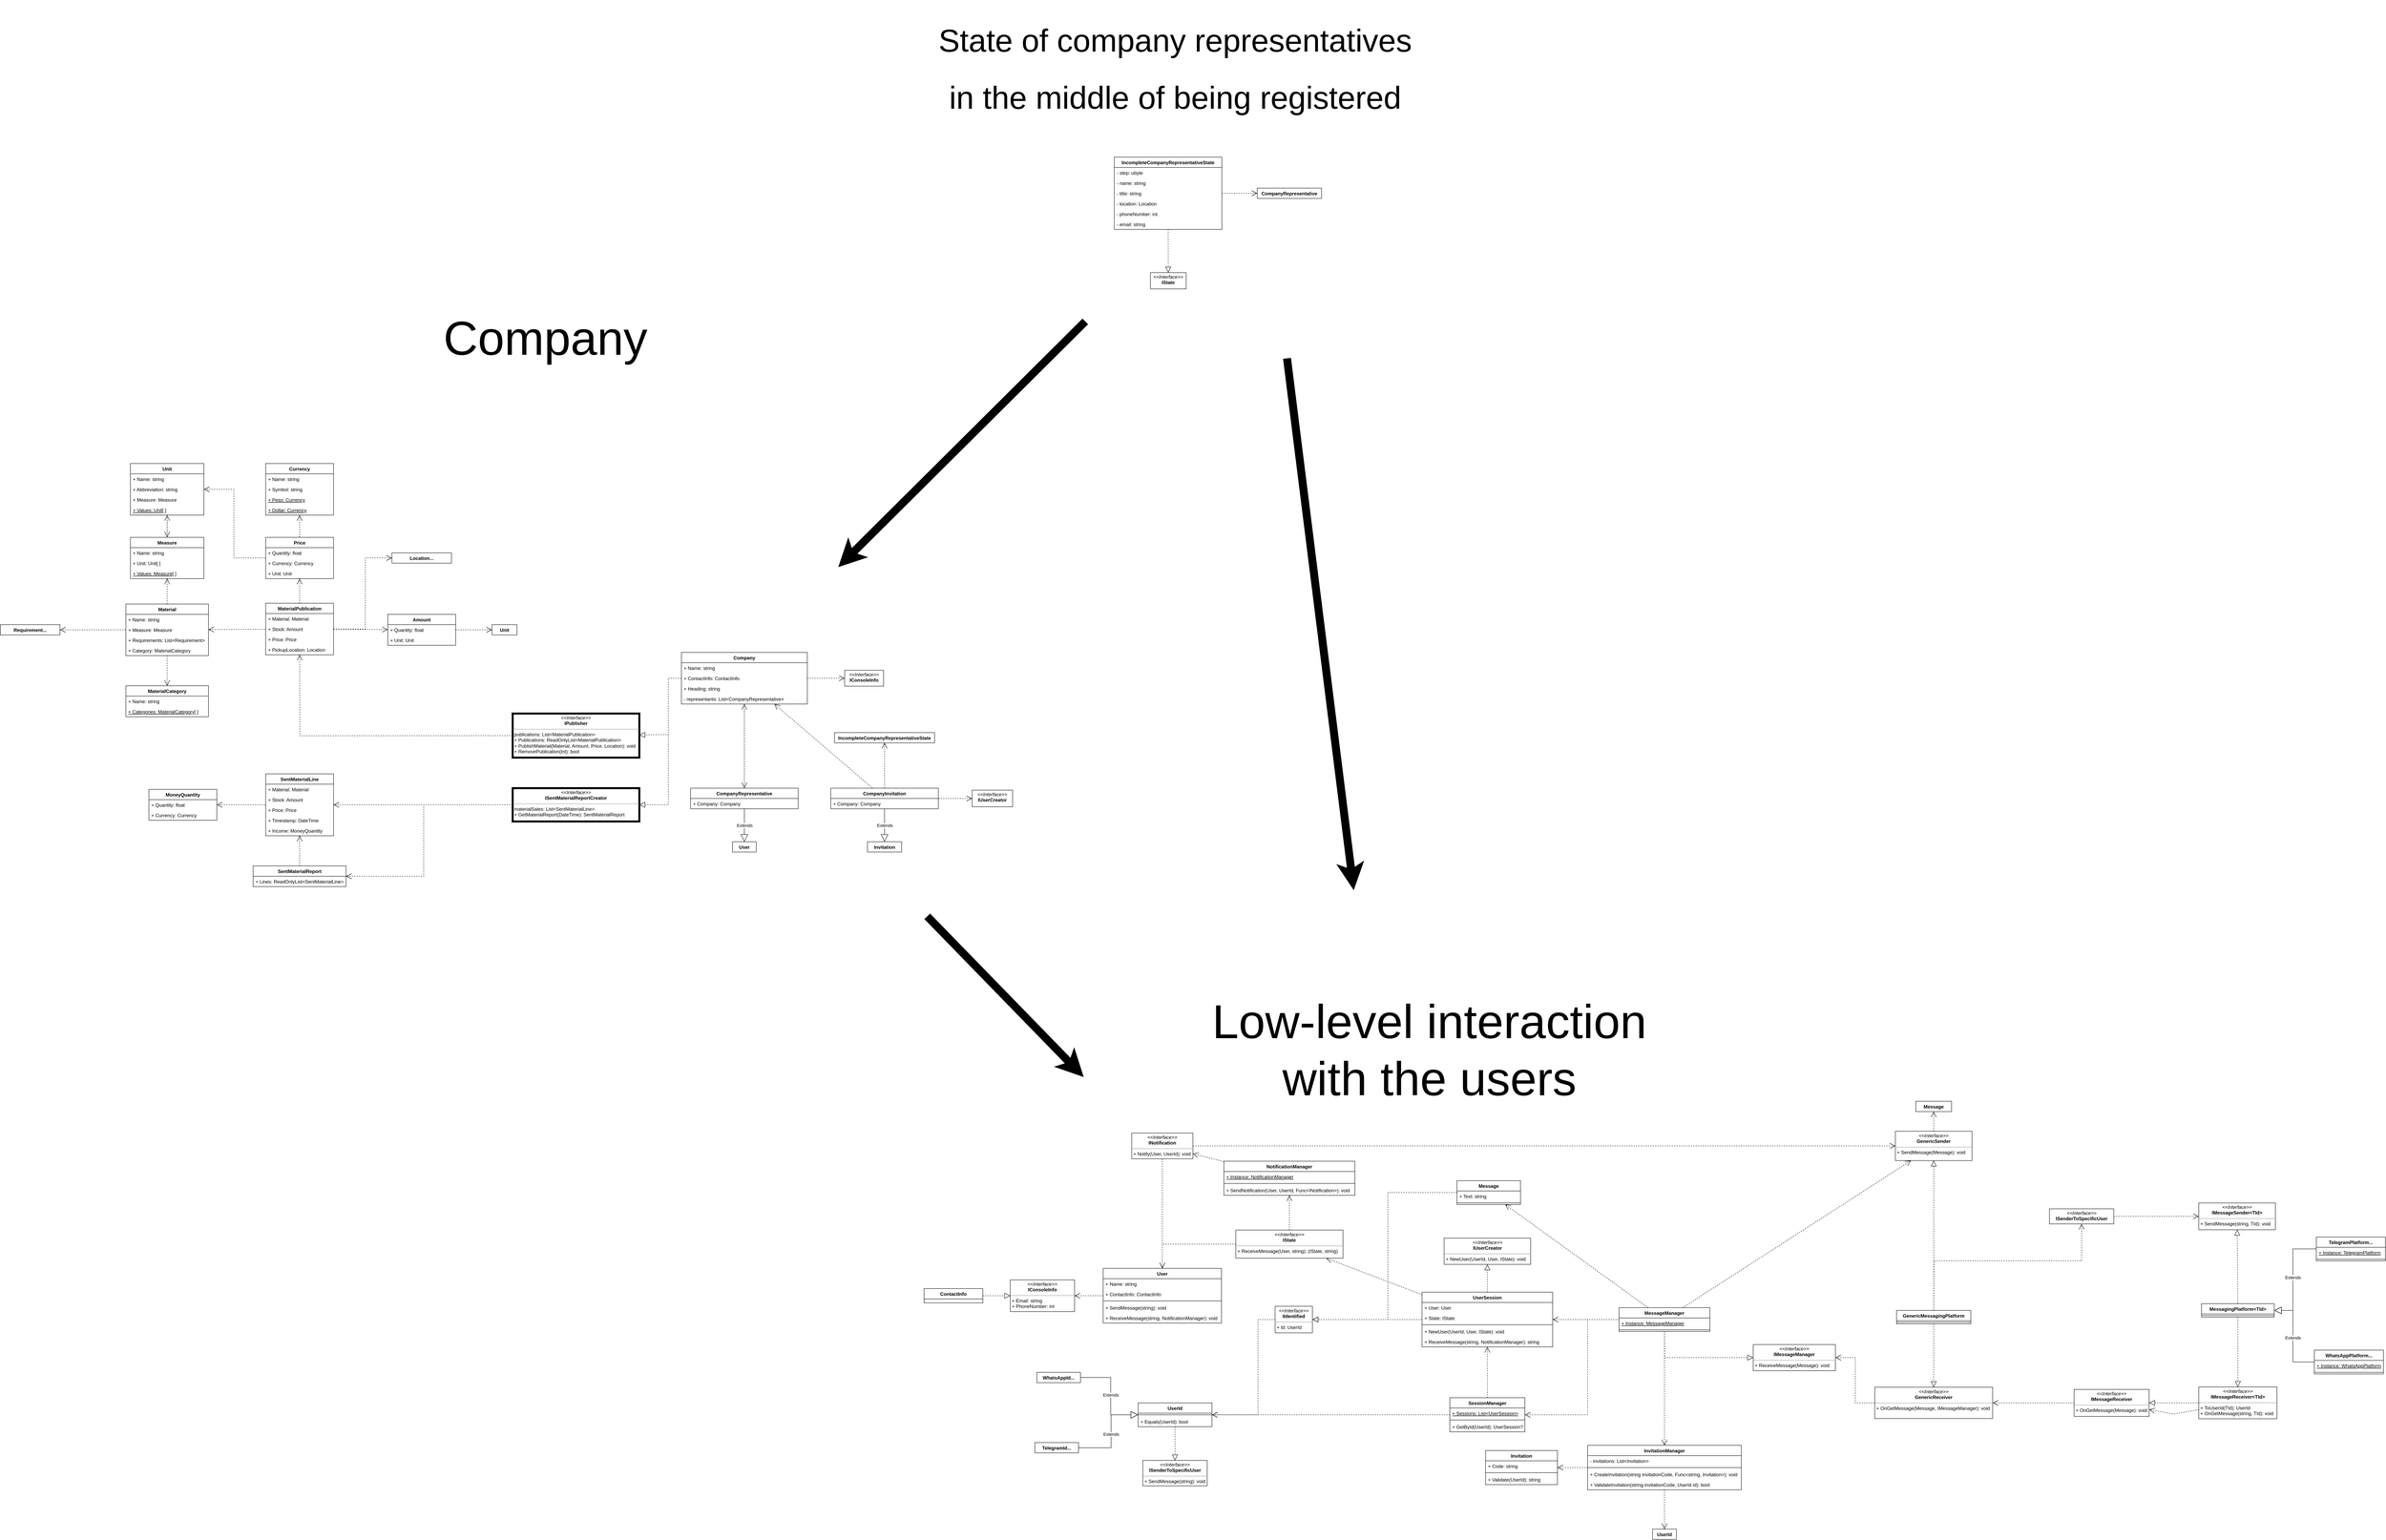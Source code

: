 <mxfile>
    <diagram id="C5RBs43oDa-KdzZeNtuy" name="Page-1">
        <mxGraphModel dx="3658" dy="3197" grid="0" gridSize="10" guides="1" tooltips="1" connect="1" arrows="1" fold="1" page="0" pageScale="1" pageWidth="827" pageHeight="1169" math="0" shadow="0">
            <root>
                <mxCell id="WIyWlLk6GJQsqaUBKTNV-0"/>
                <mxCell id="WIyWlLk6GJQsqaUBKTNV-1" parent="WIyWlLk6GJQsqaUBKTNV-0"/>
                <mxCell id="SNIHwiunDkbFm7c5sR0U-5" value="User" style="swimlane;fontStyle=1;align=center;verticalAlign=top;childLayout=stackLayout;horizontal=1;startSize=26;horizontalStack=0;resizeParent=1;resizeParentMax=0;resizeLast=0;collapsible=1;marginBottom=0;fillColor=#FFFFFF;fontColor=#000000;" parent="WIyWlLk6GJQsqaUBKTNV-1" vertex="1">
                    <mxGeometry x="-141" y="430" width="298" height="138" as="geometry">
                        <mxRectangle x="80" y="60" width="60" height="26" as="alternateBounds"/>
                    </mxGeometry>
                </mxCell>
                <mxCell id="SNIHwiunDkbFm7c5sR0U-9" value="+ Name: string" style="text;strokeColor=none;align=left;verticalAlign=top;spacingLeft=4;spacingRight=4;overflow=hidden;rotatable=0;points=[[0,0.5],[1,0.5]];portConstraint=eastwest;fillColor=none;" parent="SNIHwiunDkbFm7c5sR0U-5" vertex="1">
                    <mxGeometry y="26" width="298" height="26" as="geometry"/>
                </mxCell>
                <mxCell id="285" value="+ ContactInfo: ContactInfo" style="text;strokeColor=none;align=left;verticalAlign=top;spacingLeft=4;spacingRight=4;overflow=hidden;rotatable=0;points=[[0,0.5],[1,0.5]];portConstraint=eastwest;fillColor=none;" parent="SNIHwiunDkbFm7c5sR0U-5" vertex="1">
                    <mxGeometry y="52" width="298" height="26" as="geometry"/>
                </mxCell>
                <mxCell id="SNIHwiunDkbFm7c5sR0U-7" value="" style="line;strokeWidth=1;align=left;verticalAlign=middle;spacingTop=-1;spacingLeft=3;spacingRight=3;rotatable=0;labelPosition=right;points=[];portConstraint=eastwest;fillColor=none;" parent="SNIHwiunDkbFm7c5sR0U-5" vertex="1">
                    <mxGeometry y="78" width="298" height="8" as="geometry"/>
                </mxCell>
                <mxCell id="0" value="+ SendMessage(string): void" style="text;strokeColor=none;align=left;verticalAlign=top;spacingLeft=4;spacingRight=4;overflow=hidden;rotatable=0;points=[[0,0.5],[1,0.5]];portConstraint=eastwest;fillColor=none;" parent="SNIHwiunDkbFm7c5sR0U-5" vertex="1">
                    <mxGeometry y="86" width="298" height="26" as="geometry"/>
                </mxCell>
                <mxCell id="332" value="+ ReceiveMessage(string, NotificationManager): void" style="text;strokeColor=none;align=left;verticalAlign=top;spacingLeft=4;spacingRight=4;overflow=hidden;rotatable=0;points=[[0,0.5],[1,0.5]];portConstraint=eastwest;fillColor=none;" parent="SNIHwiunDkbFm7c5sR0U-5" vertex="1">
                    <mxGeometry y="112" width="298" height="26" as="geometry"/>
                </mxCell>
                <mxCell id="SNIHwiunDkbFm7c5sR0U-15" value="UserSession" style="swimlane;fontStyle=1;align=center;verticalAlign=top;childLayout=stackLayout;horizontal=1;startSize=26;horizontalStack=0;resizeParent=1;resizeParentMax=0;resizeLast=0;collapsible=1;marginBottom=0;fillColor=#FFFFFF;fontColor=#000000;" parent="WIyWlLk6GJQsqaUBKTNV-1" vertex="1">
                    <mxGeometry x="662" y="490" width="329" height="138" as="geometry">
                        <mxRectangle x="684" y="-24" width="110" height="26" as="alternateBounds"/>
                    </mxGeometry>
                </mxCell>
                <mxCell id="SNIHwiunDkbFm7c5sR0U-16" value="+ User: User" style="text;strokeColor=none;align=left;verticalAlign=top;spacingLeft=4;spacingRight=4;overflow=hidden;rotatable=0;points=[[0,0.5],[1,0.5]];portConstraint=eastwest;fillColor=none;" parent="SNIHwiunDkbFm7c5sR0U-15" vertex="1">
                    <mxGeometry y="26" width="329" height="26" as="geometry"/>
                </mxCell>
                <mxCell id="Xsf8VFBO3j0tMAS3_5td-1" value="+ State: IState" style="text;strokeColor=none;align=left;verticalAlign=top;spacingLeft=4;spacingRight=4;overflow=hidden;rotatable=0;points=[[0,0.5],[1,0.5]];portConstraint=eastwest;fillColor=none;" parent="SNIHwiunDkbFm7c5sR0U-15" vertex="1">
                    <mxGeometry y="52" width="329" height="26" as="geometry"/>
                </mxCell>
                <mxCell id="SNIHwiunDkbFm7c5sR0U-17" value="" style="line;strokeWidth=1;align=left;verticalAlign=middle;spacingTop=-1;spacingLeft=3;spacingRight=3;rotatable=0;labelPosition=right;points=[];portConstraint=eastwest;fillColor=none;" parent="SNIHwiunDkbFm7c5sR0U-15" vertex="1">
                    <mxGeometry y="78" width="329" height="8" as="geometry"/>
                </mxCell>
                <mxCell id="411" value="+ NewUser(UserId, User, IState): void" style="text;strokeColor=none;align=left;verticalAlign=top;spacingLeft=4;spacingRight=4;overflow=hidden;rotatable=0;points=[[0,0.5],[1,0.5]];portConstraint=eastwest;fillColor=none;" parent="SNIHwiunDkbFm7c5sR0U-15" vertex="1">
                    <mxGeometry y="86" width="329" height="26" as="geometry"/>
                </mxCell>
                <mxCell id="SNIHwiunDkbFm7c5sR0U-18" value="+ ReceiveMessage(string, NotificationManager): string" style="text;strokeColor=none;align=left;verticalAlign=top;spacingLeft=4;spacingRight=4;overflow=hidden;rotatable=0;points=[[0,0.5],[1,0.5]];portConstraint=eastwest;fillColor=none;" parent="SNIHwiunDkbFm7c5sR0U-15" vertex="1">
                    <mxGeometry y="112" width="329" height="26" as="geometry"/>
                </mxCell>
                <mxCell id="SNIHwiunDkbFm7c5sR0U-23" value="NotificationManager" style="swimlane;fontStyle=1;align=center;verticalAlign=top;childLayout=stackLayout;horizontal=1;startSize=26;horizontalStack=0;resizeParent=1;resizeParentMax=0;resizeLast=0;collapsible=1;marginBottom=0;fillColor=#FFFFFF;fontColor=#000000;" parent="WIyWlLk6GJQsqaUBKTNV-1" vertex="1">
                    <mxGeometry x="163" y="160" width="330" height="86" as="geometry">
                        <mxRectangle x="530" y="280" width="150" height="26" as="alternateBounds"/>
                    </mxGeometry>
                </mxCell>
                <mxCell id="SNIHwiunDkbFm7c5sR0U-26" value="+ Instance: NotificationManager" style="text;strokeColor=none;align=left;verticalAlign=top;spacingLeft=4;spacingRight=4;overflow=hidden;rotatable=0;points=[[0,0.5],[1,0.5]];portConstraint=eastwest;fillColor=none;fontStyle=4" parent="SNIHwiunDkbFm7c5sR0U-23" vertex="1">
                    <mxGeometry y="26" width="330" height="26" as="geometry"/>
                </mxCell>
                <mxCell id="SNIHwiunDkbFm7c5sR0U-25" value="" style="line;strokeWidth=1;align=left;verticalAlign=middle;spacingTop=-1;spacingLeft=3;spacingRight=3;rotatable=0;labelPosition=right;points=[];portConstraint=eastwest;fillColor=none;" parent="SNIHwiunDkbFm7c5sR0U-23" vertex="1">
                    <mxGeometry y="52" width="330" height="8" as="geometry"/>
                </mxCell>
                <mxCell id="Xsf8VFBO3j0tMAS3_5td-30" value="+ SendNotification(User, UserId, Func&lt;INotification&gt;): void" style="text;strokeColor=none;align=left;verticalAlign=top;spacingLeft=4;spacingRight=4;overflow=hidden;rotatable=0;points=[[0,0.5],[1,0.5]];portConstraint=eastwest;fillColor=none;" parent="SNIHwiunDkbFm7c5sR0U-23" vertex="1">
                    <mxGeometry y="60" width="330" height="26" as="geometry"/>
                </mxCell>
                <mxCell id="Xsf8VFBO3j0tMAS3_5td-4" value="" style="endArrow=open;endSize=12;dashed=1;html=1;rounded=0;" parent="WIyWlLk6GJQsqaUBKTNV-1" source="SNIHwiunDkbFm7c5sR0U-15" target="35" edge="1">
                    <mxGeometry x="0.004" y="105" width="160" relative="1" as="geometry">
                        <mxPoint x="238" y="797" as="sourcePoint"/>
                        <mxPoint x="528" y="559" as="targetPoint"/>
                        <mxPoint as="offset"/>
                    </mxGeometry>
                </mxCell>
                <mxCell id="Xsf8VFBO3j0tMAS3_5td-5" value="" style="endArrow=open;endSize=12;dashed=1;html=1;rounded=0;" parent="WIyWlLk6GJQsqaUBKTNV-1" source="35" target="SNIHwiunDkbFm7c5sR0U-23" edge="1">
                    <mxGeometry x="0.004" y="105" width="160" relative="1" as="geometry">
                        <mxPoint x="328" y="309" as="sourcePoint"/>
                        <mxPoint x="91.65" y="727" as="targetPoint"/>
                        <mxPoint as="offset"/>
                    </mxGeometry>
                </mxCell>
                <mxCell id="Xsf8VFBO3j0tMAS3_5td-7" value="" style="endArrow=open;endSize=12;dashed=1;html=1;rounded=0;" parent="WIyWlLk6GJQsqaUBKTNV-1" source="SNIHwiunDkbFm7c5sR0U-23" target="33" edge="1">
                    <mxGeometry x="0.004" y="105" width="160" relative="1" as="geometry">
                        <mxPoint x="298" y="977" as="sourcePoint"/>
                        <mxPoint x="88.0" y="393" as="targetPoint"/>
                        <mxPoint as="offset"/>
                    </mxGeometry>
                </mxCell>
                <mxCell id="Xsf8VFBO3j0tMAS3_5td-29" value="" style="endArrow=open;endSize=12;dashed=1;html=1;rounded=0;" parent="WIyWlLk6GJQsqaUBKTNV-1" source="33" target="SNIHwiunDkbFm7c5sR0U-5" edge="1">
                    <mxGeometry x="0.004" y="105" width="160" relative="1" as="geometry">
                        <mxPoint x="8" y="423" as="sourcePoint"/>
                        <mxPoint x="218" y="697" as="targetPoint"/>
                        <mxPoint as="offset"/>
                    </mxGeometry>
                </mxCell>
                <mxCell id="Xsf8VFBO3j0tMAS3_5td-31" value="" style="endArrow=open;endSize=12;dashed=1;html=1;rounded=0;" parent="WIyWlLk6GJQsqaUBKTNV-1" source="35" target="SNIHwiunDkbFm7c5sR0U-5" edge="1">
                    <mxGeometry x="0.004" y="105" width="160" relative="1" as="geometry">
                        <mxPoint x="128" y="559" as="sourcePoint"/>
                        <mxPoint x="158" y="577" as="targetPoint"/>
                        <mxPoint as="offset"/>
                        <Array as="points">
                            <mxPoint x="8" y="369"/>
                        </Array>
                    </mxGeometry>
                </mxCell>
                <mxCell id="4" value="UserId" style="swimlane;fontStyle=1;align=center;verticalAlign=top;childLayout=stackLayout;horizontal=1;startSize=26;horizontalStack=0;resizeParent=1;resizeParentMax=0;resizeLast=0;collapsible=1;marginBottom=0;fillColor=#FFFFFF;fontColor=#000000;" parent="WIyWlLk6GJQsqaUBKTNV-1" vertex="1">
                    <mxGeometry x="-53" y="769" width="186" height="60" as="geometry">
                        <mxRectangle x="33" y="155" width="60" height="26" as="alternateBounds"/>
                    </mxGeometry>
                </mxCell>
                <mxCell id="9" value="" style="line;strokeWidth=1;align=left;verticalAlign=middle;spacingTop=-1;spacingLeft=3;spacingRight=3;rotatable=0;labelPosition=right;points=[];portConstraint=eastwest;fillColor=none;" parent="4" vertex="1">
                    <mxGeometry y="26" width="186" height="8" as="geometry"/>
                </mxCell>
                <mxCell id="56" value="+ Equals(UserId): bool" style="text;strokeColor=none;align=left;verticalAlign=top;spacingLeft=4;spacingRight=4;overflow=hidden;rotatable=0;points=[[0,0.5],[1,0.5]];portConstraint=eastwest;fontStyle=0;fillColor=none;" parent="4" vertex="1">
                    <mxGeometry y="34" width="186" height="26" as="geometry"/>
                </mxCell>
                <mxCell id="13" value="" style="endArrow=open;endSize=12;dashed=1;html=1;rounded=0;" parent="WIyWlLk6GJQsqaUBKTNV-1" source="262" target="278" edge="1">
                    <mxGeometry x="0.004" y="105" width="160" relative="1" as="geometry">
                        <mxPoint x="509" y="769.0" as="sourcePoint"/>
                        <mxPoint x="578" y="786" as="targetPoint"/>
                        <mxPoint as="offset"/>
                        <Array as="points">
                            <mxPoint x="1079" y="559"/>
                            <mxPoint x="1079" y="799"/>
                        </Array>
                    </mxGeometry>
                </mxCell>
                <mxCell id="14" value="" style="endArrow=open;endSize=12;dashed=1;html=1;rounded=0;" parent="WIyWlLk6GJQsqaUBKTNV-1" source="262" target="SNIHwiunDkbFm7c5sR0U-15" edge="1">
                    <mxGeometry x="0.004" y="105" width="160" relative="1" as="geometry">
                        <mxPoint x="826.5" y="736" as="sourcePoint"/>
                        <mxPoint x="702" y="668" as="targetPoint"/>
                        <mxPoint as="offset"/>
                    </mxGeometry>
                </mxCell>
                <mxCell id="30" value="" style="endArrow=block;dashed=1;endFill=0;endSize=12;html=1;" parent="WIyWlLk6GJQsqaUBKTNV-1" source="297" target="307" edge="1">
                    <mxGeometry width="160" relative="1" as="geometry">
                        <mxPoint x="2710" y="516" as="sourcePoint"/>
                        <mxPoint x="1943.5" y="729.5" as="targetPoint"/>
                    </mxGeometry>
                </mxCell>
                <mxCell id="31" value="" style="endArrow=block;dashed=1;endFill=0;endSize=12;html=1;" parent="WIyWlLk6GJQsqaUBKTNV-1" source="297" target="308" edge="1">
                    <mxGeometry width="160" relative="1" as="geometry">
                        <mxPoint x="1909.824" y="381.0" as="sourcePoint"/>
                        <mxPoint x="1751.351" y="301.0" as="targetPoint"/>
                    </mxGeometry>
                </mxCell>
                <mxCell id="33" value="&lt;p style=&quot;margin: 0px ; margin-top: 4px ; text-align: center&quot;&gt;&lt;i&gt;&amp;lt;&amp;lt;Interface&amp;gt;&amp;gt;&lt;/i&gt;&lt;br&gt;&lt;b&gt;INotification&lt;/b&gt;&lt;/p&gt;&lt;hr size=&quot;1&quot;&gt;&lt;p style=&quot;margin: 0px ; margin-left: 4px&quot;&gt;&lt;/p&gt;&lt;p style=&quot;margin: 0px ; margin-left: 4px&quot;&gt;+ Notify(User, UserId): void&lt;/p&gt;" style="verticalAlign=top;align=left;overflow=fill;fontSize=12;fontFamily=Helvetica;html=1;" parent="WIyWlLk6GJQsqaUBKTNV-1" vertex="1">
                    <mxGeometry x="-69" y="89" width="154" height="65" as="geometry"/>
                </mxCell>
                <mxCell id="35" value="&lt;p style=&quot;margin: 0px ; margin-top: 4px ; text-align: center&quot;&gt;&lt;i&gt;&amp;lt;&amp;lt;Interface&amp;gt;&amp;gt;&lt;/i&gt;&lt;br&gt;&lt;b&gt;IState&lt;/b&gt;&lt;/p&gt;&lt;hr size=&quot;1&quot;&gt;&lt;p style=&quot;margin: 0px ; margin-left: 4px&quot;&gt;&lt;/p&gt;&lt;p style=&quot;margin: 0px ; margin-left: 4px&quot;&gt;+ ReceiveMessage(User, string): (IState, string)&lt;/p&gt;&lt;br&gt;&lt;p style=&quot;margin: 0px 0px 0px 4px&quot;&gt;&lt;/p&gt;&lt;p style=&quot;margin: 0px 0px 0px 4px&quot;&gt;&lt;/p&gt;&lt;p style=&quot;margin: 0px 0px 0px 4px&quot;&gt;&lt;/p&gt;&lt;p style=&quot;margin: 0px 0px 0px 4px&quot;&gt;&lt;/p&gt;&lt;p style=&quot;margin: 0px 0px 0px 4px&quot;&gt;&lt;/p&gt;&lt;p style=&quot;margin: 0px 0px 0px 4px&quot;&gt;&lt;/p&gt;" style="verticalAlign=top;align=left;overflow=fill;fontSize=12;fontFamily=Helvetica;html=1;" parent="WIyWlLk6GJQsqaUBKTNV-1" vertex="1">
                    <mxGeometry x="193" y="333.5" width="270" height="71" as="geometry"/>
                </mxCell>
                <mxCell id="59" value="Extends" style="endArrow=block;endSize=16;endFill=0;html=1;rounded=0;" parent="WIyWlLk6GJQsqaUBKTNV-1" source="60" target="4" edge="1">
                    <mxGeometry width="160" relative="1" as="geometry">
                        <mxPoint x="-424" y="984" as="sourcePoint"/>
                        <mxPoint x="-264" y="984" as="targetPoint"/>
                        <Array as="points">
                            <mxPoint x="-122" y="705"/>
                            <mxPoint x="-122" y="799"/>
                        </Array>
                    </mxGeometry>
                </mxCell>
                <mxCell id="60" value="WhatsAppId..." style="swimlane;fontStyle=1;align=center;verticalAlign=top;childLayout=stackLayout;horizontal=1;startSize=26;horizontalStack=0;resizeParent=1;resizeParentMax=0;resizeLast=0;collapsible=1;marginBottom=0;fillColor=#FFFFFF;fontColor=#000000;" parent="WIyWlLk6GJQsqaUBKTNV-1" vertex="1" collapsed="1">
                    <mxGeometry x="-308" y="692" width="110" height="26" as="geometry">
                        <mxRectangle x="-235" y="65" width="174" height="34" as="alternateBounds"/>
                    </mxGeometry>
                </mxCell>
                <mxCell id="62" value="" style="line;strokeWidth=1;align=left;verticalAlign=middle;spacingTop=-1;spacingLeft=3;spacingRight=3;rotatable=0;labelPosition=right;points=[];portConstraint=eastwest;fillColor=none;" parent="60" vertex="1">
                    <mxGeometry y="26" width="110" height="8" as="geometry"/>
                </mxCell>
                <mxCell id="65" value="TelegramId..." style="swimlane;fontStyle=1;align=center;verticalAlign=top;childLayout=stackLayout;horizontal=1;startSize=26;horizontalStack=0;resizeParent=1;resizeParentMax=0;resizeLast=0;collapsible=1;marginBottom=0;fillColor=#FFFFFF;fontColor=#000000;" parent="WIyWlLk6GJQsqaUBKTNV-1" vertex="1" collapsed="1">
                    <mxGeometry x="-313" y="869" width="110" height="26" as="geometry">
                        <mxRectangle x="-235" y="65" width="174" height="34" as="alternateBounds"/>
                    </mxGeometry>
                </mxCell>
                <mxCell id="66" value="" style="line;strokeWidth=1;align=left;verticalAlign=middle;spacingTop=-1;spacingLeft=3;spacingRight=3;rotatable=0;labelPosition=right;points=[];portConstraint=eastwest;fillColor=none;" parent="65" vertex="1">
                    <mxGeometry y="26" width="110" height="8" as="geometry"/>
                </mxCell>
                <mxCell id="67" value="Extends" style="endArrow=block;endSize=16;endFill=0;html=1;rounded=0;" parent="WIyWlLk6GJQsqaUBKTNV-1" source="65" target="4" edge="1">
                    <mxGeometry width="160" relative="1" as="geometry">
                        <mxPoint x="-359" y="937.463" as="sourcePoint"/>
                        <mxPoint x="-239" y="912.293" as="targetPoint"/>
                        <Array as="points">
                            <mxPoint x="-121" y="882"/>
                            <mxPoint x="-121" y="799"/>
                        </Array>
                    </mxGeometry>
                </mxCell>
                <mxCell id="79" value="" style="endArrow=open;endSize=12;dashed=1;html=1;rounded=0;" parent="WIyWlLk6GJQsqaUBKTNV-1" source="33" target="311" edge="1">
                    <mxGeometry x="0.004" y="105" width="160" relative="1" as="geometry">
                        <mxPoint x="18" y="309.5" as="sourcePoint"/>
                        <mxPoint x="946.5" y="267.0" as="targetPoint"/>
                        <mxPoint as="offset"/>
                    </mxGeometry>
                </mxCell>
                <mxCell id="87" value="UserId" style="swimlane;fontStyle=1;align=center;verticalAlign=top;childLayout=stackLayout;horizontal=1;startSize=26;horizontalStack=0;resizeParent=1;resizeParentMax=0;resizeLast=0;collapsible=1;marginBottom=0;fillColor=#FFFFFF;fontColor=#000000;" parent="WIyWlLk6GJQsqaUBKTNV-1" vertex="1" collapsed="1">
                    <mxGeometry x="1242.5" y="1087" width="60" height="26" as="geometry">
                        <mxRectangle x="2" y="-422" width="170" height="34" as="alternateBounds"/>
                    </mxGeometry>
                </mxCell>
                <mxCell id="94" value="Invitation" style="swimlane;fontStyle=1;align=center;verticalAlign=top;childLayout=stackLayout;horizontal=1;startSize=26;horizontalStack=0;resizeParent=1;resizeParentMax=0;resizeLast=0;collapsible=1;marginBottom=0;fillColor=#FFFFFF;fontColor=#000000;" parent="WIyWlLk6GJQsqaUBKTNV-1" vertex="1">
                    <mxGeometry x="822" y="889" width="181" height="86" as="geometry">
                        <mxRectangle x="530" y="280" width="150" height="26" as="alternateBounds"/>
                    </mxGeometry>
                </mxCell>
                <mxCell id="95" value="+ Code: string" style="text;strokeColor=none;align=left;verticalAlign=top;spacingLeft=4;spacingRight=4;overflow=hidden;rotatable=0;points=[[0,0.5],[1,0.5]];portConstraint=eastwest;fillColor=none;fontStyle=0" parent="94" vertex="1">
                    <mxGeometry y="26" width="181" height="26" as="geometry"/>
                </mxCell>
                <mxCell id="402" value="" style="line;strokeWidth=1;align=left;verticalAlign=middle;spacingTop=-1;spacingLeft=3;spacingRight=3;rotatable=0;labelPosition=right;points=[];portConstraint=eastwest;fillColor=none;" parent="94" vertex="1">
                    <mxGeometry y="52" width="181" height="8" as="geometry"/>
                </mxCell>
                <mxCell id="98" value="+ Validate(UserId): string" style="text;strokeColor=none;align=left;verticalAlign=top;spacingLeft=4;spacingRight=4;overflow=hidden;rotatable=0;points=[[0,0.5],[1,0.5]];portConstraint=eastwest;fillColor=none;fontStyle=0" parent="94" vertex="1">
                    <mxGeometry y="60" width="181" height="26" as="geometry"/>
                </mxCell>
                <mxCell id="99" value="InvitationManager" style="swimlane;fontStyle=1;align=center;verticalAlign=top;childLayout=stackLayout;horizontal=1;startSize=26;horizontalStack=0;resizeParent=1;resizeParentMax=0;resizeLast=0;collapsible=1;marginBottom=0;fillColor=#FFFFFF;fontColor=#000000;" parent="WIyWlLk6GJQsqaUBKTNV-1" vertex="1">
                    <mxGeometry x="1079" y="876" width="387" height="112" as="geometry">
                        <mxRectangle x="136" y="-452" width="150" height="26" as="alternateBounds"/>
                    </mxGeometry>
                </mxCell>
                <mxCell id="100" value="- invitations: List&lt;Invitation&gt;" style="text;strokeColor=none;align=left;verticalAlign=top;spacingLeft=4;spacingRight=4;overflow=hidden;rotatable=0;points=[[0,0.5],[1,0.5]];portConstraint=eastwest;fillColor=none;fontStyle=0" parent="99" vertex="1">
                    <mxGeometry y="26" width="387" height="26" as="geometry"/>
                </mxCell>
                <mxCell id="96" value="" style="line;strokeWidth=1;align=left;verticalAlign=middle;spacingTop=-1;spacingLeft=3;spacingRight=3;rotatable=0;labelPosition=right;points=[];portConstraint=eastwest;fillColor=none;" parent="99" vertex="1">
                    <mxGeometry y="52" width="387" height="8" as="geometry"/>
                </mxCell>
                <mxCell id="101" value="+ CreateInvitation(string invitationCode, Func&lt;string, Invitation&gt;): void" style="text;strokeColor=none;align=left;verticalAlign=top;spacingLeft=4;spacingRight=4;overflow=hidden;rotatable=0;points=[[0,0.5],[1,0.5]];portConstraint=eastwest;fillColor=none;fontStyle=0" parent="99" vertex="1">
                    <mxGeometry y="60" width="387" height="26" as="geometry"/>
                </mxCell>
                <mxCell id="106" value="+ ValidateInvitation(string invitationCode, UserId id): bool" style="text;strokeColor=none;align=left;verticalAlign=top;spacingLeft=4;spacingRight=4;overflow=hidden;rotatable=0;points=[[0,0.5],[1,0.5]];portConstraint=eastwest;fillColor=none;fontStyle=0" parent="99" vertex="1">
                    <mxGeometry y="86" width="387" height="26" as="geometry"/>
                </mxCell>
                <mxCell id="102" value="" style="endArrow=open;endSize=12;dashed=1;html=1;rounded=0;" parent="WIyWlLk6GJQsqaUBKTNV-1" source="99" target="87" edge="1">
                    <mxGeometry x="0.004" y="105" width="160" relative="1" as="geometry">
                        <mxPoint x="773" y="783" as="sourcePoint"/>
                        <mxPoint x="703" y="824" as="targetPoint"/>
                        <mxPoint as="offset"/>
                    </mxGeometry>
                </mxCell>
                <mxCell id="103" value="" style="endArrow=open;endSize=12;dashed=1;html=1;rounded=0;" parent="WIyWlLk6GJQsqaUBKTNV-1" source="99" target="94" edge="1">
                    <mxGeometry x="0.004" y="105" width="160" relative="1" as="geometry">
                        <mxPoint x="810" y="782" as="sourcePoint"/>
                        <mxPoint x="964" y="658" as="targetPoint"/>
                        <mxPoint as="offset"/>
                    </mxGeometry>
                </mxCell>
                <mxCell id="108" value="Company" style="swimlane;fontStyle=1;align=center;verticalAlign=top;childLayout=stackLayout;horizontal=1;startSize=26;horizontalStack=0;resizeParent=1;resizeParentMax=0;resizeLast=0;collapsible=1;marginBottom=0;fillColor=#FFFFFF;fontColor=#000000;" parent="WIyWlLk6GJQsqaUBKTNV-1" vertex="1">
                    <mxGeometry x="-1203" y="-1122" width="317" height="130" as="geometry">
                        <mxRectangle x="530" y="280" width="150" height="26" as="alternateBounds"/>
                    </mxGeometry>
                </mxCell>
                <mxCell id="109" value="+ Name: string" style="text;strokeColor=none;align=left;verticalAlign=top;spacingLeft=4;spacingRight=4;overflow=hidden;rotatable=0;points=[[0,0.5],[1,0.5]];portConstraint=eastwest;fillColor=none;fontStyle=0" parent="108" vertex="1">
                    <mxGeometry y="26" width="317" height="26" as="geometry"/>
                </mxCell>
                <mxCell id="186" value="+ ContactInfo: ContactInfo" style="text;strokeColor=none;align=left;verticalAlign=top;spacingLeft=4;spacingRight=4;overflow=hidden;rotatable=0;points=[[0,0.5],[1,0.5]];portConstraint=eastwest;fillColor=none;fontStyle=0" parent="108" vertex="1">
                    <mxGeometry y="52" width="317" height="26" as="geometry"/>
                </mxCell>
                <mxCell id="242" value="+ Heading: string" style="text;strokeColor=none;align=left;verticalAlign=top;spacingLeft=4;spacingRight=4;overflow=hidden;rotatable=0;points=[[0,0.5],[1,0.5]];portConstraint=eastwest;fillColor=none;fontStyle=0" parent="108" vertex="1">
                    <mxGeometry y="78" width="317" height="26" as="geometry"/>
                </mxCell>
                <mxCell id="110" value="- representants: List&lt;CompanyRepresentative&gt;" style="text;strokeColor=none;align=left;verticalAlign=top;spacingLeft=4;spacingRight=4;overflow=hidden;rotatable=0;points=[[0,0.5],[1,0.5]];portConstraint=eastwest;fillColor=none;fontStyle=0" parent="108" vertex="1">
                    <mxGeometry y="104" width="317" height="26" as="geometry"/>
                </mxCell>
                <mxCell id="120" value="" style="endArrow=open;endSize=12;dashed=1;html=1;rounded=0;" parent="WIyWlLk6GJQsqaUBKTNV-1" source="108" target="396" edge="1">
                    <mxGeometry x="0.004" y="105" width="160" relative="1" as="geometry">
                        <mxPoint x="-1303" y="-1004" as="sourcePoint"/>
                        <mxPoint x="-792" y="-1018" as="targetPoint"/>
                        <mxPoint as="offset"/>
                    </mxGeometry>
                </mxCell>
                <mxCell id="121" value="CompanyRepresentative" style="swimlane;fontStyle=1;align=center;verticalAlign=top;childLayout=stackLayout;horizontal=1;startSize=26;horizontalStack=0;resizeParent=1;resizeParentMax=0;resizeLast=0;collapsible=1;marginBottom=0;fillColor=#FFFFFF;fontColor=#000000;" parent="WIyWlLk6GJQsqaUBKTNV-1" vertex="1">
                    <mxGeometry x="-1180" y="-780" width="271" height="52" as="geometry">
                        <mxRectangle x="530" y="280" width="150" height="26" as="alternateBounds"/>
                    </mxGeometry>
                </mxCell>
                <mxCell id="122" value="+ Company: Company" style="text;strokeColor=none;align=left;verticalAlign=top;spacingLeft=4;spacingRight=4;overflow=hidden;rotatable=0;points=[[0,0.5],[1,0.5]];portConstraint=eastwest;fillColor=none;fontStyle=0" parent="121" vertex="1">
                    <mxGeometry y="26" width="271" height="26" as="geometry"/>
                </mxCell>
                <mxCell id="125" value="User" style="swimlane;fontStyle=1;align=center;verticalAlign=top;childLayout=stackLayout;horizontal=1;startSize=26;horizontalStack=0;resizeParent=1;resizeParentMax=0;resizeLast=0;collapsible=1;marginBottom=0;fillColor=#FFFFFF;fontColor=#000000;" parent="WIyWlLk6GJQsqaUBKTNV-1" vertex="1" collapsed="1">
                    <mxGeometry x="-1074.5" y="-645" width="60" height="26" as="geometry">
                        <mxRectangle x="2" y="-422" width="170" height="34" as="alternateBounds"/>
                    </mxGeometry>
                </mxCell>
                <mxCell id="126" value="Extends" style="endArrow=block;endSize=16;endFill=0;html=1;" parent="WIyWlLk6GJQsqaUBKTNV-1" source="121" target="125" edge="1">
                    <mxGeometry width="160" relative="1" as="geometry">
                        <mxPoint x="-1138" y="-934" as="sourcePoint"/>
                        <mxPoint x="-978" y="-934" as="targetPoint"/>
                    </mxGeometry>
                </mxCell>
                <mxCell id="127" value="" style="endArrow=open;endSize=12;dashed=1;html=1;rounded=0;" parent="WIyWlLk6GJQsqaUBKTNV-1" source="108" target="121" edge="1">
                    <mxGeometry x="0.004" y="105" width="160" relative="1" as="geometry">
                        <mxPoint x="-899.0" y="-1104" as="sourcePoint"/>
                        <mxPoint x="-805" y="-1104" as="targetPoint"/>
                        <mxPoint as="offset"/>
                    </mxGeometry>
                </mxCell>
                <mxCell id="129" value="" style="endArrow=open;endSize=12;dashed=1;html=1;rounded=0;" parent="WIyWlLk6GJQsqaUBKTNV-1" source="121" target="108" edge="1">
                    <mxGeometry x="0.004" y="105" width="160" relative="1" as="geometry">
                        <mxPoint x="-1034.5" y="-1052" as="sourcePoint"/>
                        <mxPoint x="-1034.5" y="-1027" as="targetPoint"/>
                        <mxPoint as="offset"/>
                    </mxGeometry>
                </mxCell>
                <mxCell id="130" value="ContactInfo" style="swimlane;fontStyle=1;align=center;verticalAlign=top;childLayout=stackLayout;horizontal=1;startSize=26;horizontalStack=0;resizeParent=1;resizeParentMax=0;resizeLast=0;collapsible=1;marginBottom=0;fillColor=#FFFFFF;fontColor=#000000;" parent="WIyWlLk6GJQsqaUBKTNV-1" vertex="1">
                    <mxGeometry x="-592" y="481" width="148" height="36" as="geometry">
                        <mxRectangle x="-217" y="19" width="150" height="26" as="alternateBounds"/>
                    </mxGeometry>
                </mxCell>
                <mxCell id="135" value="MaterialPublication" style="swimlane;fontStyle=1;align=center;verticalAlign=top;childLayout=stackLayout;horizontal=1;startSize=26;horizontalStack=0;resizeParent=1;resizeParentMax=0;resizeLast=0;collapsible=1;marginBottom=0;fillColor=#FFFFFF;fontColor=#000000;" parent="WIyWlLk6GJQsqaUBKTNV-1" vertex="1">
                    <mxGeometry x="-2250" y="-1246" width="171" height="130" as="geometry">
                        <mxRectangle x="530" y="280" width="150" height="26" as="alternateBounds"/>
                    </mxGeometry>
                </mxCell>
                <mxCell id="136" value="+ Material: Material" style="text;strokeColor=none;align=left;verticalAlign=top;spacingLeft=4;spacingRight=4;overflow=hidden;rotatable=0;points=[[0,0.5],[1,0.5]];portConstraint=eastwest;fillColor=none;fontStyle=0" parent="135" vertex="1">
                    <mxGeometry y="26" width="171" height="26" as="geometry"/>
                </mxCell>
                <mxCell id="139" value="+ Stock: Amount" style="text;strokeColor=none;align=left;verticalAlign=top;spacingLeft=4;spacingRight=4;overflow=hidden;rotatable=0;points=[[0,0.5],[1,0.5]];portConstraint=eastwest;fillColor=none;fontStyle=0" parent="135" vertex="1">
                    <mxGeometry y="52" width="171" height="26" as="geometry"/>
                </mxCell>
                <mxCell id="141" value="+ Price: Price" style="text;strokeColor=none;align=left;verticalAlign=top;spacingLeft=4;spacingRight=4;overflow=hidden;rotatable=0;points=[[0,0.5],[1,0.5]];portConstraint=eastwest;fillColor=none;fontStyle=0" parent="135" vertex="1">
                    <mxGeometry y="78" width="171" height="26" as="geometry"/>
                </mxCell>
                <mxCell id="138" value="+ PickupLocation: Location" style="text;strokeColor=none;align=left;verticalAlign=top;spacingLeft=4;spacingRight=4;overflow=hidden;rotatable=0;points=[[0,0.5],[1,0.5]];portConstraint=eastwest;fillColor=none;fontStyle=0" parent="135" vertex="1">
                    <mxGeometry y="104" width="171" height="26" as="geometry"/>
                </mxCell>
                <mxCell id="142" value="Material" style="swimlane;fontStyle=1;align=center;verticalAlign=top;childLayout=stackLayout;horizontal=1;startSize=26;horizontalStack=0;resizeParent=1;resizeParentMax=0;resizeLast=0;collapsible=1;marginBottom=0;fillColor=#FFFFFF;fontColor=#000000;" parent="WIyWlLk6GJQsqaUBKTNV-1" vertex="1">
                    <mxGeometry x="-2602" y="-1244" width="208" height="130" as="geometry">
                        <mxRectangle x="530" y="280" width="150" height="26" as="alternateBounds"/>
                    </mxGeometry>
                </mxCell>
                <mxCell id="143" value="+ Name: string" style="text;strokeColor=none;align=left;verticalAlign=top;spacingLeft=4;spacingRight=4;overflow=hidden;rotatable=0;points=[[0,0.5],[1,0.5]];portConstraint=eastwest;fillColor=none;fontStyle=0" parent="142" vertex="1">
                    <mxGeometry y="26" width="208" height="26" as="geometry"/>
                </mxCell>
                <mxCell id="147" value="+ Measure: Measure" style="text;strokeColor=none;align=left;verticalAlign=top;spacingLeft=4;spacingRight=4;overflow=hidden;rotatable=0;points=[[0,0.5],[1,0.5]];portConstraint=eastwest;fillColor=none;fontStyle=0" parent="142" vertex="1">
                    <mxGeometry y="52" width="208" height="26" as="geometry"/>
                </mxCell>
                <mxCell id="144" value="+ Requirements: List&lt;Requirement&gt;" style="text;strokeColor=none;align=left;verticalAlign=top;spacingLeft=4;spacingRight=4;overflow=hidden;rotatable=0;points=[[0,0.5],[1,0.5]];portConstraint=eastwest;fillColor=none;fontStyle=0" parent="142" vertex="1">
                    <mxGeometry y="78" width="208" height="26" as="geometry"/>
                </mxCell>
                <mxCell id="249" value="+ Category: MaterialCategory" style="text;strokeColor=none;align=left;verticalAlign=top;spacingLeft=4;spacingRight=4;overflow=hidden;rotatable=0;points=[[0,0.5],[1,0.5]];portConstraint=eastwest;fillColor=none;fontStyle=0" parent="142" vertex="1">
                    <mxGeometry y="104" width="208" height="26" as="geometry"/>
                </mxCell>
                <mxCell id="148" value="" style="endArrow=open;endSize=12;dashed=1;html=1;rounded=0;" parent="WIyWlLk6GJQsqaUBKTNV-1" source="135" target="142" edge="1">
                    <mxGeometry x="0.004" y="105" width="160" relative="1" as="geometry">
                        <mxPoint x="-2154.5" y="-1104" as="sourcePoint"/>
                        <mxPoint x="-2154.5" y="-1027" as="targetPoint"/>
                        <mxPoint as="offset"/>
                    </mxGeometry>
                </mxCell>
                <mxCell id="149" value="Amount" style="swimlane;fontStyle=1;align=center;verticalAlign=top;childLayout=stackLayout;horizontal=1;startSize=26;horizontalStack=0;resizeParent=1;resizeParentMax=0;resizeLast=0;collapsible=1;marginBottom=0;fillColor=#FFFFFF;fontColor=#000000;" parent="WIyWlLk6GJQsqaUBKTNV-1" vertex="1">
                    <mxGeometry x="-1942.5" y="-1218" width="171" height="78" as="geometry">
                        <mxRectangle x="530" y="280" width="150" height="26" as="alternateBounds"/>
                    </mxGeometry>
                </mxCell>
                <mxCell id="150" value="+ Quantity: float" style="text;strokeColor=none;align=left;verticalAlign=top;spacingLeft=4;spacingRight=4;overflow=hidden;rotatable=0;points=[[0,0.5],[1,0.5]];portConstraint=eastwest;fillColor=none;fontStyle=0" parent="149" vertex="1">
                    <mxGeometry y="26" width="171" height="26" as="geometry"/>
                </mxCell>
                <mxCell id="151" value="+ Unit: Unit" style="text;strokeColor=none;align=left;verticalAlign=top;spacingLeft=4;spacingRight=4;overflow=hidden;rotatable=0;points=[[0,0.5],[1,0.5]];portConstraint=eastwest;fillColor=none;fontStyle=0" parent="149" vertex="1">
                    <mxGeometry y="52" width="171" height="26" as="geometry"/>
                </mxCell>
                <mxCell id="154" value="" style="endArrow=open;endSize=12;dashed=1;html=1;rounded=0;" parent="WIyWlLk6GJQsqaUBKTNV-1" source="135" target="149" edge="1">
                    <mxGeometry x="0.004" y="105" width="160" relative="1" as="geometry">
                        <mxPoint x="-2154.5" y="-1104" as="sourcePoint"/>
                        <mxPoint x="-2154.5" y="-1027" as="targetPoint"/>
                        <mxPoint as="offset"/>
                    </mxGeometry>
                </mxCell>
                <mxCell id="155" value="Price" style="swimlane;fontStyle=1;align=center;verticalAlign=top;childLayout=stackLayout;horizontal=1;startSize=26;horizontalStack=0;resizeParent=1;resizeParentMax=0;resizeLast=0;collapsible=1;marginBottom=0;fillColor=#FFFFFF;fontColor=#000000;" parent="WIyWlLk6GJQsqaUBKTNV-1" vertex="1">
                    <mxGeometry x="-2250" y="-1412" width="171" height="104" as="geometry">
                        <mxRectangle x="530" y="280" width="150" height="26" as="alternateBounds"/>
                    </mxGeometry>
                </mxCell>
                <mxCell id="156" value="+ Quantity: float" style="text;strokeColor=none;align=left;verticalAlign=top;spacingLeft=4;spacingRight=4;overflow=hidden;rotatable=0;points=[[0,0.5],[1,0.5]];portConstraint=eastwest;fillColor=none;fontStyle=0" parent="155" vertex="1">
                    <mxGeometry y="26" width="171" height="26" as="geometry"/>
                </mxCell>
                <mxCell id="157" value="+ Currency: Currency" style="text;strokeColor=none;align=left;verticalAlign=top;spacingLeft=4;spacingRight=4;overflow=hidden;rotatable=0;points=[[0,0.5],[1,0.5]];portConstraint=eastwest;fillColor=none;fontStyle=0" parent="155" vertex="1">
                    <mxGeometry y="52" width="171" height="26" as="geometry"/>
                </mxCell>
                <mxCell id="158" value="+ Unit: Unit" style="text;strokeColor=none;align=left;verticalAlign=top;spacingLeft=4;spacingRight=4;overflow=hidden;rotatable=0;points=[[0,0.5],[1,0.5]];portConstraint=eastwest;fillColor=none;fontStyle=0" parent="155" vertex="1">
                    <mxGeometry y="78" width="171" height="26" as="geometry"/>
                </mxCell>
                <mxCell id="159" value="" style="endArrow=open;endSize=12;dashed=1;html=1;rounded=0;" parent="WIyWlLk6GJQsqaUBKTNV-1" source="135" target="155" edge="1">
                    <mxGeometry x="0.004" y="105" width="160" relative="1" as="geometry">
                        <mxPoint x="-2069" y="-1170.444" as="sourcePoint"/>
                        <mxPoint x="-1932.5" y="-1169.556" as="targetPoint"/>
                        <mxPoint as="offset"/>
                    </mxGeometry>
                </mxCell>
                <mxCell id="160" value="Location..." style="swimlane;fontStyle=1;align=center;verticalAlign=top;childLayout=stackLayout;horizontal=1;startSize=26;horizontalStack=0;resizeParent=1;resizeParentMax=0;resizeLast=0;collapsible=1;marginBottom=0;fillColor=#FFFFFF;fontColor=#000000;" parent="WIyWlLk6GJQsqaUBKTNV-1" vertex="1" collapsed="1">
                    <mxGeometry x="-1932" y="-1373" width="150" height="26" as="geometry">
                        <mxRectangle x="667.5" y="-1274" width="171" height="104" as="alternateBounds"/>
                    </mxGeometry>
                </mxCell>
                <mxCell id="164" value="" style="endArrow=open;endSize=12;dashed=1;html=1;rounded=0;startArrow=none;" parent="WIyWlLk6GJQsqaUBKTNV-1" source="135" target="160" edge="1">
                    <mxGeometry x="0.004" y="105" width="160" relative="1" as="geometry">
                        <mxPoint x="-1476" y="-1304" as="sourcePoint"/>
                        <mxPoint x="-2154.5" y="-1298" as="targetPoint"/>
                        <mxPoint as="offset"/>
                        <Array as="points">
                            <mxPoint x="-1999" y="-1181"/>
                            <mxPoint x="-1999" y="-1360"/>
                        </Array>
                    </mxGeometry>
                </mxCell>
                <mxCell id="166" value="Measure" style="swimlane;fontStyle=1;align=center;verticalAlign=top;childLayout=stackLayout;horizontal=1;startSize=26;horizontalStack=0;resizeParent=1;resizeParentMax=0;resizeLast=0;collapsible=1;marginBottom=0;fillColor=#FFFFFF;fontColor=#000000;" parent="WIyWlLk6GJQsqaUBKTNV-1" vertex="1">
                    <mxGeometry x="-2590.5" y="-1412" width="185" height="104" as="geometry">
                        <mxRectangle x="530" y="280" width="150" height="26" as="alternateBounds"/>
                    </mxGeometry>
                </mxCell>
                <mxCell id="167" value="+ Name: string" style="text;strokeColor=none;align=left;verticalAlign=top;spacingLeft=4;spacingRight=4;overflow=hidden;rotatable=0;points=[[0,0.5],[1,0.5]];portConstraint=eastwest;fillColor=none;fontStyle=0" parent="166" vertex="1">
                    <mxGeometry y="26" width="185" height="26" as="geometry"/>
                </mxCell>
                <mxCell id="169" value="+ Unit: Unit[ ]" style="text;strokeColor=none;align=left;verticalAlign=top;spacingLeft=4;spacingRight=4;overflow=hidden;rotatable=0;points=[[0,0.5],[1,0.5]];portConstraint=eastwest;fillColor=none;fontStyle=0" parent="166" vertex="1">
                    <mxGeometry y="52" width="185" height="26" as="geometry"/>
                </mxCell>
                <mxCell id="171" value="+ Values: Measure[ ]" style="text;strokeColor=none;align=left;verticalAlign=top;spacingLeft=4;spacingRight=4;overflow=hidden;rotatable=0;points=[[0,0.5],[1,0.5]];portConstraint=eastwest;fillColor=none;fontStyle=4" parent="166" vertex="1">
                    <mxGeometry y="78" width="185" height="26" as="geometry"/>
                </mxCell>
                <mxCell id="170" value="" style="endArrow=open;endSize=12;dashed=1;html=1;rounded=0;" parent="WIyWlLk6GJQsqaUBKTNV-1" source="142" target="166" edge="1">
                    <mxGeometry x="0.004" y="105" width="160" relative="1" as="geometry">
                        <mxPoint x="-2240" y="-1170.487" as="sourcePoint"/>
                        <mxPoint x="-2384" y="-1169.624" as="targetPoint"/>
                        <mxPoint as="offset"/>
                    </mxGeometry>
                </mxCell>
                <mxCell id="172" value="Unit" style="swimlane;fontStyle=1;align=center;verticalAlign=top;childLayout=stackLayout;horizontal=1;startSize=26;horizontalStack=0;resizeParent=1;resizeParentMax=0;resizeLast=0;collapsible=1;marginBottom=0;fillColor=#FFFFFF;fontColor=#000000;" parent="WIyWlLk6GJQsqaUBKTNV-1" vertex="1">
                    <mxGeometry x="-2590.5" y="-1598" width="185" height="130" as="geometry">
                        <mxRectangle x="530" y="280" width="150" height="26" as="alternateBounds"/>
                    </mxGeometry>
                </mxCell>
                <mxCell id="173" value="+ Name: string" style="text;strokeColor=none;align=left;verticalAlign=top;spacingLeft=4;spacingRight=4;overflow=hidden;rotatable=0;points=[[0,0.5],[1,0.5]];portConstraint=eastwest;fillColor=none;fontStyle=0" parent="172" vertex="1">
                    <mxGeometry y="26" width="185" height="26" as="geometry"/>
                </mxCell>
                <mxCell id="174" value="+ Abbreviation: string" style="text;strokeColor=none;align=left;verticalAlign=top;spacingLeft=4;spacingRight=4;overflow=hidden;rotatable=0;points=[[0,0.5],[1,0.5]];portConstraint=eastwest;fillColor=none;fontStyle=0" parent="172" vertex="1">
                    <mxGeometry y="52" width="185" height="26" as="geometry"/>
                </mxCell>
                <mxCell id="175" value="+ Measure: Measure" style="text;strokeColor=none;align=left;verticalAlign=top;spacingLeft=4;spacingRight=4;overflow=hidden;rotatable=0;points=[[0,0.5],[1,0.5]];portConstraint=eastwest;fillColor=none;fontStyle=0" parent="172" vertex="1">
                    <mxGeometry y="78" width="185" height="26" as="geometry"/>
                </mxCell>
                <mxCell id="176" value="+ Values: Unit[ ]" style="text;strokeColor=none;align=left;verticalAlign=top;spacingLeft=4;spacingRight=4;overflow=hidden;rotatable=0;points=[[0,0.5],[1,0.5]];portConstraint=eastwest;fillColor=none;fontStyle=4" parent="172" vertex="1">
                    <mxGeometry y="104" width="185" height="26" as="geometry"/>
                </mxCell>
                <mxCell id="177" value="" style="endArrow=open;endSize=12;dashed=1;html=1;rounded=0;" parent="WIyWlLk6GJQsqaUBKTNV-1" source="166" target="172" edge="1">
                    <mxGeometry x="0.004" y="105" width="160" relative="1" as="geometry">
                        <mxPoint x="-2488" y="-1221" as="sourcePoint"/>
                        <mxPoint x="-2488" y="-1298" as="targetPoint"/>
                        <mxPoint as="offset"/>
                    </mxGeometry>
                </mxCell>
                <mxCell id="178" value="" style="endArrow=open;endSize=12;dashed=1;html=1;rounded=0;" parent="WIyWlLk6GJQsqaUBKTNV-1" source="172" target="166" edge="1">
                    <mxGeometry x="0.004" y="105" width="160" relative="1" as="geometry">
                        <mxPoint x="-2488" y="-1402" as="sourcePoint"/>
                        <mxPoint x="-2520" y="-1397" as="targetPoint"/>
                        <mxPoint as="offset"/>
                    </mxGeometry>
                </mxCell>
                <mxCell id="180" value="Requirement..." style="swimlane;fontStyle=1;align=center;verticalAlign=top;childLayout=stackLayout;horizontal=1;startSize=26;horizontalStack=0;resizeParent=1;resizeParentMax=0;resizeLast=0;collapsible=1;marginBottom=0;fillColor=#FFFFFF;fontColor=#000000;" parent="WIyWlLk6GJQsqaUBKTNV-1" vertex="1" collapsed="1">
                    <mxGeometry x="-2918" y="-1192" width="150" height="26" as="geometry">
                        <mxRectangle x="-1801" y="-1375" width="208" height="104" as="alternateBounds"/>
                    </mxGeometry>
                </mxCell>
                <mxCell id="184" value="" style="endArrow=open;endSize=12;dashed=1;html=1;rounded=0;" parent="WIyWlLk6GJQsqaUBKTNV-1" source="142" target="180" edge="1">
                    <mxGeometry x="0.004" y="105" width="160" relative="1" as="geometry">
                        <mxPoint x="-2488" y="-1221" as="sourcePoint"/>
                        <mxPoint x="-2488" y="-1298" as="targetPoint"/>
                        <mxPoint as="offset"/>
                    </mxGeometry>
                </mxCell>
                <mxCell id="188" value="Currency" style="swimlane;fontStyle=1;align=center;verticalAlign=top;childLayout=stackLayout;horizontal=1;startSize=26;horizontalStack=0;resizeParent=1;resizeParentMax=0;resizeLast=0;collapsible=1;marginBottom=0;fillColor=#FFFFFF;fontColor=#000000;" parent="WIyWlLk6GJQsqaUBKTNV-1" vertex="1">
                    <mxGeometry x="-2250" y="-1598" width="171" height="130" as="geometry">
                        <mxRectangle x="530" y="280" width="150" height="26" as="alternateBounds"/>
                    </mxGeometry>
                </mxCell>
                <mxCell id="189" value="+ Name: string" style="text;strokeColor=none;align=left;verticalAlign=top;spacingLeft=4;spacingRight=4;overflow=hidden;rotatable=0;points=[[0,0.5],[1,0.5]];portConstraint=eastwest;fillColor=none;fontStyle=0" parent="188" vertex="1">
                    <mxGeometry y="26" width="171" height="26" as="geometry"/>
                </mxCell>
                <mxCell id="190" value="+ Symbol: string" style="text;strokeColor=none;align=left;verticalAlign=top;spacingLeft=4;spacingRight=4;overflow=hidden;rotatable=0;points=[[0,0.5],[1,0.5]];portConstraint=eastwest;fillColor=none;fontStyle=0" parent="188" vertex="1">
                    <mxGeometry y="52" width="171" height="26" as="geometry"/>
                </mxCell>
                <mxCell id="243" value="+ Peso: Currency" style="text;strokeColor=none;align=left;verticalAlign=top;spacingLeft=4;spacingRight=4;overflow=hidden;rotatable=0;points=[[0,0.5],[1,0.5]];portConstraint=eastwest;fillColor=none;fontStyle=4" parent="188" vertex="1">
                    <mxGeometry y="78" width="171" height="26" as="geometry"/>
                </mxCell>
                <mxCell id="244" value="+ Dollar: Currency" style="text;strokeColor=none;align=left;verticalAlign=top;spacingLeft=4;spacingRight=4;overflow=hidden;rotatable=0;points=[[0,0.5],[1,0.5]];portConstraint=eastwest;fillColor=none;fontStyle=4" parent="188" vertex="1">
                    <mxGeometry y="104" width="171" height="26" as="geometry"/>
                </mxCell>
                <mxCell id="192" value="" style="endArrow=open;endSize=12;dashed=1;html=1;rounded=0;" parent="WIyWlLk6GJQsqaUBKTNV-1" source="155" target="188" edge="1">
                    <mxGeometry x="0.004" y="105" width="160" relative="1" as="geometry">
                        <mxPoint x="-2163" y="-1399" as="sourcePoint"/>
                        <mxPoint x="-2154.5" y="-1298" as="targetPoint"/>
                        <mxPoint as="offset"/>
                    </mxGeometry>
                </mxCell>
                <mxCell id="193" value="" style="endArrow=open;endSize=12;dashed=1;html=1;rounded=0;" parent="WIyWlLk6GJQsqaUBKTNV-1" source="155" target="172" edge="1">
                    <mxGeometry x="0.004" y="105" width="160" relative="1" as="geometry">
                        <mxPoint x="-2488" y="-1221" as="sourcePoint"/>
                        <mxPoint x="-2364" y="-1434" as="targetPoint"/>
                        <mxPoint as="offset"/>
                        <Array as="points">
                            <mxPoint x="-2330" y="-1360"/>
                            <mxPoint x="-2330" y="-1533"/>
                        </Array>
                    </mxGeometry>
                </mxCell>
                <mxCell id="202" value="" style="endArrow=open;endSize=12;dashed=1;html=1;rounded=0;" parent="WIyWlLk6GJQsqaUBKTNV-1" source="256" target="135" edge="1">
                    <mxGeometry x="0.004" y="105" width="160" relative="1" as="geometry">
                        <mxPoint x="-1066" y="-1101" as="sourcePoint"/>
                        <mxPoint x="-2328" y="-1008" as="targetPoint"/>
                        <mxPoint as="offset"/>
                        <Array as="points">
                            <mxPoint x="-2164" y="-912"/>
                        </Array>
                    </mxGeometry>
                </mxCell>
                <mxCell id="213" value="" style="endArrow=classic;html=1;jumpSize=6;strokeWidth=20;startArrow=none;startFill=0;" parent="WIyWlLk6GJQsqaUBKTNV-1" edge="1">
                    <mxGeometry width="50" height="50" relative="1" as="geometry">
                        <mxPoint x="-584" y="-457" as="sourcePoint"/>
                        <mxPoint x="-190" y="-52" as="targetPoint"/>
                    </mxGeometry>
                </mxCell>
                <mxCell id="218" value="Low-level interaction with the users" style="text;html=1;strokeColor=none;fillColor=none;align=center;verticalAlign=middle;whiteSpace=wrap;rounded=0;shadow=0;sketch=0;strokeWidth=1;fontSize=120;" parent="WIyWlLk6GJQsqaUBKTNV-1" vertex="1">
                    <mxGeometry x="75" y="-280" width="1211" height="317" as="geometry"/>
                </mxCell>
                <mxCell id="219" value="Company" style="text;html=1;strokeColor=none;fillColor=none;align=center;verticalAlign=middle;whiteSpace=wrap;rounded=0;shadow=0;sketch=0;strokeWidth=1;fontSize=120;" parent="WIyWlLk6GJQsqaUBKTNV-1" vertex="1">
                    <mxGeometry x="-1844" y="-2013" width="597" height="195" as="geometry"/>
                </mxCell>
                <mxCell id="224" value="" style="endArrow=open;endSize=12;dashed=1;html=1;rounded=0;" parent="WIyWlLk6GJQsqaUBKTNV-1" source="262" target="99" edge="1">
                    <mxGeometry x="0.004" y="105" width="160" relative="1" as="geometry">
                        <mxPoint x="804" y="1118" as="sourcePoint"/>
                        <mxPoint x="795" y="722" as="targetPoint"/>
                        <mxPoint as="offset"/>
                    </mxGeometry>
                </mxCell>
                <mxCell id="245" value="MaterialCategory" style="swimlane;fontStyle=1;align=center;verticalAlign=top;childLayout=stackLayout;horizontal=1;startSize=26;horizontalStack=0;resizeParent=1;resizeParentMax=0;resizeLast=0;collapsible=1;marginBottom=0;fillColor=#FFFFFF;fontColor=#000000;" parent="WIyWlLk6GJQsqaUBKTNV-1" vertex="1">
                    <mxGeometry x="-2602" y="-1038" width="208" height="78" as="geometry">
                        <mxRectangle x="530" y="280" width="150" height="26" as="alternateBounds"/>
                    </mxGeometry>
                </mxCell>
                <mxCell id="246" value="+ Name: string" style="text;strokeColor=none;align=left;verticalAlign=top;spacingLeft=4;spacingRight=4;overflow=hidden;rotatable=0;points=[[0,0.5],[1,0.5]];portConstraint=eastwest;fillColor=none;fontStyle=0" parent="245" vertex="1">
                    <mxGeometry y="26" width="208" height="26" as="geometry"/>
                </mxCell>
                <mxCell id="251" value="+ Categories: MaterialCategory[ ]" style="text;strokeColor=none;align=left;verticalAlign=top;spacingLeft=4;spacingRight=4;overflow=hidden;rotatable=0;points=[[0,0.5],[1,0.5]];portConstraint=eastwest;fillColor=none;fontStyle=4" parent="245" vertex="1">
                    <mxGeometry y="52" width="208" height="26" as="geometry"/>
                </mxCell>
                <mxCell id="250" value="" style="endArrow=open;endSize=12;dashed=1;html=1;rounded=0;" parent="WIyWlLk6GJQsqaUBKTNV-1" source="142" target="245" edge="1">
                    <mxGeometry x="0.004" y="105" width="160" relative="1" as="geometry">
                        <mxPoint x="-2443" y="-1055" as="sourcePoint"/>
                        <mxPoint x="-2534" y="-1022" as="targetPoint"/>
                        <mxPoint as="offset"/>
                    </mxGeometry>
                </mxCell>
                <mxCell id="256" value="&lt;p style=&quot;margin: 0px ; margin-top: 4px ; text-align: center&quot;&gt;&lt;i&gt;&amp;lt;&amp;lt;Interface&amp;gt;&amp;gt;&lt;/i&gt;&lt;br&gt;&lt;b&gt;IPublisher&lt;/b&gt;&lt;/p&gt;&lt;hr size=&quot;1&quot;&gt;&lt;p style=&quot;margin: 0px ; margin-left: 4px&quot;&gt;publications: List&amp;lt;MaterialPublication&amp;gt;&lt;/p&gt;&lt;p style=&quot;margin: 0px ; margin-left: 4px&quot;&gt;+ Publications: ReadOnlyList&amp;lt;MaterialPublication&amp;gt;&lt;/p&gt;&lt;p style=&quot;margin: 0px ; margin-left: 4px&quot;&gt;+ PublishMaterial(Material, Amount, Price, Location): void&lt;br&gt;&lt;/p&gt;&lt;p style=&quot;margin: 0px ; margin-left: 4px&quot;&gt;+ RemovePublication(int): bool&lt;br&gt;&lt;/p&gt;" style="verticalAlign=top;align=left;overflow=fill;fontSize=12;fontFamily=Helvetica;html=1;shadow=0;sketch=0;strokeWidth=5;fillColor=none;" parent="WIyWlLk6GJQsqaUBKTNV-1" vertex="1">
                    <mxGeometry x="-1628" y="-968" width="319" height="111" as="geometry"/>
                </mxCell>
                <mxCell id="257" value="" style="endArrow=block;dashed=1;endFill=0;endSize=12;html=1;fontSize=11;strokeWidth=1;rounded=0;" parent="WIyWlLk6GJQsqaUBKTNV-1" source="108" target="481" edge="1">
                    <mxGeometry width="160" relative="1" as="geometry">
                        <mxPoint x="-1125" y="-1004" as="sourcePoint"/>
                        <mxPoint x="-1285" y="-1004" as="targetPoint"/>
                        <Array as="points">
                            <mxPoint x="-1236" y="-1057"/>
                            <mxPoint x="-1236" y="-738"/>
                        </Array>
                    </mxGeometry>
                </mxCell>
                <mxCell id="260" value="" style="endArrow=open;endSize=12;dashed=1;html=1;rounded=0;" parent="WIyWlLk6GJQsqaUBKTNV-1" source="328" target="4" edge="1">
                    <mxGeometry x="0.004" y="105" width="160" relative="1" as="geometry">
                        <mxPoint x="972" y="460" as="sourcePoint"/>
                        <mxPoint x="448.86" y="660" as="targetPoint"/>
                        <mxPoint as="offset"/>
                        <Array as="points">
                            <mxPoint x="249" y="559"/>
                            <mxPoint x="249" y="799"/>
                        </Array>
                    </mxGeometry>
                </mxCell>
                <mxCell id="262" value="MessageManager" style="swimlane;fontStyle=1;align=center;verticalAlign=top;childLayout=stackLayout;horizontal=1;startSize=26;horizontalStack=0;resizeParent=1;resizeParentMax=0;resizeLast=0;collapsible=1;marginBottom=0;fillColor=#FFFFFF;fontColor=#000000;" parent="WIyWlLk6GJQsqaUBKTNV-1" vertex="1">
                    <mxGeometry x="1158" y="529" width="229" height="60" as="geometry">
                        <mxRectangle x="550" y="283" width="130" height="26" as="alternateBounds"/>
                    </mxGeometry>
                </mxCell>
                <mxCell id="263" value="+ Instance: MessageManager" style="text;strokeColor=none;align=left;verticalAlign=top;spacingLeft=4;spacingRight=4;overflow=hidden;rotatable=0;points=[[0,0.5],[1,0.5]];portConstraint=eastwest;fillColor=none;fontStyle=4" parent="262" vertex="1">
                    <mxGeometry y="26" width="229" height="26" as="geometry"/>
                </mxCell>
                <mxCell id="264" value="" style="line;strokeWidth=1;align=left;verticalAlign=middle;spacingTop=-1;spacingLeft=3;spacingRight=3;rotatable=0;labelPosition=right;points=[];portConstraint=eastwest;fillColor=none;" parent="262" vertex="1">
                    <mxGeometry y="52" width="229" height="8" as="geometry"/>
                </mxCell>
                <mxCell id="278" value="SessionManager" style="swimlane;fontStyle=1;align=center;verticalAlign=top;childLayout=stackLayout;horizontal=1;startSize=26;horizontalStack=0;resizeParent=1;resizeParentMax=0;resizeLast=0;collapsible=1;marginBottom=0;fillColor=#FFFFFF;fontColor=#000000;" parent="WIyWlLk6GJQsqaUBKTNV-1" vertex="1">
                    <mxGeometry x="732" y="756" width="189" height="86" as="geometry">
                        <mxRectangle x="80" y="60" width="60" height="26" as="alternateBounds"/>
                    </mxGeometry>
                </mxCell>
                <mxCell id="347" value="+ Sessions: List&lt;UserSession&gt;" style="text;strokeColor=none;align=left;verticalAlign=top;spacingLeft=4;spacingRight=4;overflow=hidden;rotatable=0;points=[[0,0.5],[1,0.5]];portConstraint=eastwest;fontStyle=4;fillColor=none;" parent="278" vertex="1">
                    <mxGeometry y="26" width="189" height="26" as="geometry"/>
                </mxCell>
                <mxCell id="282" value="" style="line;strokeWidth=1;align=left;verticalAlign=middle;spacingTop=-1;spacingLeft=3;spacingRight=3;rotatable=0;labelPosition=right;points=[];portConstraint=eastwest;fillColor=none;" parent="278" vertex="1">
                    <mxGeometry y="52" width="189" height="8" as="geometry"/>
                </mxCell>
                <mxCell id="57" value="+ GetById(UserId): UserSession?" style="text;strokeColor=none;align=left;verticalAlign=top;spacingLeft=4;spacingRight=4;overflow=hidden;rotatable=0;points=[[0,0.5],[1,0.5]];portConstraint=eastwest;fontStyle=0;fillColor=none;" parent="278" vertex="1">
                    <mxGeometry y="60" width="189" height="26" as="geometry"/>
                </mxCell>
                <mxCell id="291" value="" style="endArrow=open;endSize=12;dashed=1;html=1;rounded=0;" parent="WIyWlLk6GJQsqaUBKTNV-1" source="336" target="309" edge="1">
                    <mxGeometry x="0.004" y="105" width="160" relative="1" as="geometry">
                        <mxPoint x="1344" y="558" as="sourcePoint"/>
                        <mxPoint x="2020" y="692" as="targetPoint"/>
                        <mxPoint as="offset"/>
                    </mxGeometry>
                </mxCell>
                <mxCell id="297" value="MessagingPlatform&lt;TId&gt;" style="swimlane;fontStyle=1;align=center;verticalAlign=top;childLayout=stackLayout;horizontal=1;startSize=26;horizontalStack=0;resizeParent=1;resizeParentMax=0;resizeLast=0;collapsible=1;marginBottom=0;fillColor=#FFFFFF;fontColor=#000000;" parent="WIyWlLk6GJQsqaUBKTNV-1" vertex="1">
                    <mxGeometry x="2625" y="519" width="183" height="34" as="geometry">
                        <mxRectangle x="1157" y="-151" width="140" height="26" as="alternateBounds"/>
                    </mxGeometry>
                </mxCell>
                <mxCell id="298" value="" style="line;strokeWidth=1;align=left;verticalAlign=middle;spacingTop=-1;spacingLeft=3;spacingRight=3;rotatable=0;labelPosition=right;points=[];portConstraint=eastwest;fillColor=none;" parent="297" vertex="1">
                    <mxGeometry y="26" width="183" height="8" as="geometry"/>
                </mxCell>
                <mxCell id="299" value="TelegramPlatform..." style="swimlane;fontStyle=1;align=center;verticalAlign=top;childLayout=stackLayout;horizontal=1;startSize=26;horizontalStack=0;resizeParent=1;resizeParentMax=0;resizeLast=0;collapsible=1;marginBottom=0;fillColor=#FFFFFF;fontColor=#000000;" parent="WIyWlLk6GJQsqaUBKTNV-1" vertex="1">
                    <mxGeometry x="2914" y="351" width="174" height="60" as="geometry">
                        <mxRectangle x="1308" y="-250" width="135" height="26" as="alternateBounds"/>
                    </mxGeometry>
                </mxCell>
                <mxCell id="300" value="+ Instance: TelegramPlatform" style="text;strokeColor=none;align=left;verticalAlign=top;spacingLeft=4;spacingRight=4;overflow=hidden;rotatable=0;points=[[0,0.5],[1,0.5]];portConstraint=eastwest;fillColor=none;fontStyle=4" parent="299" vertex="1">
                    <mxGeometry y="26" width="174" height="26" as="geometry"/>
                </mxCell>
                <mxCell id="301" value="" style="line;strokeWidth=1;align=left;verticalAlign=middle;spacingTop=-1;spacingLeft=3;spacingRight=3;rotatable=0;labelPosition=right;points=[];portConstraint=eastwest;fillColor=none;" parent="299" vertex="1">
                    <mxGeometry y="52" width="174" height="8" as="geometry"/>
                </mxCell>
                <mxCell id="302" value="Extends" style="endArrow=block;endSize=16;endFill=0;html=1;rounded=0;" parent="WIyWlLk6GJQsqaUBKTNV-1" source="299" target="297" edge="1">
                    <mxGeometry width="160" relative="1" as="geometry">
                        <mxPoint x="2670" y="459" as="sourcePoint"/>
                        <mxPoint x="2790" y="459" as="targetPoint"/>
                        <Array as="points">
                            <mxPoint x="2855" y="381"/>
                            <mxPoint x="2855" y="536"/>
                        </Array>
                    </mxGeometry>
                </mxCell>
                <mxCell id="303" value="WhatsAppPlatform..." style="swimlane;fontStyle=1;align=center;verticalAlign=top;childLayout=stackLayout;horizontal=1;startSize=26;horizontalStack=0;resizeParent=1;resizeParentMax=0;resizeLast=0;collapsible=1;marginBottom=0;fillColor=#FFFFFF;fontColor=#000000;" parent="WIyWlLk6GJQsqaUBKTNV-1" vertex="1">
                    <mxGeometry x="2909" y="636" width="174" height="60" as="geometry">
                        <mxRectangle x="1308" y="-250" width="135" height="26" as="alternateBounds"/>
                    </mxGeometry>
                </mxCell>
                <mxCell id="304" value="+ Instance: WhatsAppPlatform" style="text;strokeColor=none;align=left;verticalAlign=top;spacingLeft=4;spacingRight=4;overflow=hidden;rotatable=0;points=[[0,0.5],[1,0.5]];portConstraint=eastwest;fillColor=none;fontStyle=4" parent="303" vertex="1">
                    <mxGeometry y="26" width="174" height="26" as="geometry"/>
                </mxCell>
                <mxCell id="305" value="" style="line;strokeWidth=1;align=left;verticalAlign=middle;spacingTop=-1;spacingLeft=3;spacingRight=3;rotatable=0;labelPosition=right;points=[];portConstraint=eastwest;fillColor=none;" parent="303" vertex="1">
                    <mxGeometry y="52" width="174" height="8" as="geometry"/>
                </mxCell>
                <mxCell id="306" value="Extends" style="endArrow=block;endSize=16;endFill=0;html=1;rounded=0;" parent="WIyWlLk6GJQsqaUBKTNV-1" source="303" target="297" edge="1">
                    <mxGeometry width="160" relative="1" as="geometry">
                        <mxPoint x="2726.5" y="432" as="sourcePoint"/>
                        <mxPoint x="2818" y="592" as="targetPoint"/>
                        <Array as="points">
                            <mxPoint x="2855" y="666"/>
                            <mxPoint x="2855" y="536"/>
                        </Array>
                    </mxGeometry>
                </mxCell>
                <mxCell id="307" value="&lt;p style=&quot;margin: 0px ; margin-top: 4px ; text-align: center&quot;&gt;&lt;i&gt;&amp;lt;&amp;lt;Interface&amp;gt;&amp;gt;&lt;/i&gt;&lt;br&gt;&lt;b&gt;IMessageReceiver&amp;lt;TId&amp;gt;&lt;/b&gt;&lt;/p&gt;&lt;hr size=&quot;1&quot;&gt;&lt;p style=&quot;margin: 0px ; margin-left: 4px&quot;&gt;&lt;/p&gt;&lt;p style=&quot;margin: 0px ; margin-left: 4px&quot;&gt;+ ToUserId(TId): UserId&lt;br&gt;&lt;/p&gt;&lt;p style=&quot;margin: 0px ; margin-left: 4px&quot;&gt;+ OnGetMessage(string, TId): void&lt;/p&gt;" style="verticalAlign=top;align=left;overflow=fill;fontSize=12;fontFamily=Helvetica;html=1;" parent="WIyWlLk6GJQsqaUBKTNV-1" vertex="1">
                    <mxGeometry x="2618" y="729" width="197" height="80" as="geometry"/>
                </mxCell>
                <mxCell id="308" value="&lt;p style=&quot;margin: 0px ; margin-top: 4px ; text-align: center&quot;&gt;&lt;i&gt;&amp;lt;&amp;lt;Interface&amp;gt;&amp;gt;&lt;/i&gt;&lt;br&gt;&lt;b&gt;IMessageSender&amp;lt;TId&amp;gt;&lt;/b&gt;&lt;/p&gt;&lt;hr size=&quot;1&quot;&gt;&lt;p style=&quot;margin: 0px ; margin-left: 4px&quot;&gt;&lt;span&gt;+ SendMessage(string, TId): void&lt;/span&gt;&lt;br&gt;&lt;/p&gt;" style="verticalAlign=top;align=left;overflow=fill;fontSize=12;fontFamily=Helvetica;html=1;" parent="WIyWlLk6GJQsqaUBKTNV-1" vertex="1">
                    <mxGeometry x="2618" y="265.25" width="193" height="67.5" as="geometry"/>
                </mxCell>
                <mxCell id="309" value="&lt;p style=&quot;margin: 0px ; margin-top: 4px ; text-align: center&quot;&gt;&lt;i&gt;&amp;lt;&amp;lt;Interface&amp;gt;&amp;gt;&lt;/i&gt;&lt;br&gt;&lt;b&gt;GenericReceiver&lt;/b&gt;&lt;/p&gt;&lt;hr size=&quot;1&quot;&gt;&lt;p style=&quot;margin: 0px ; margin-left: 4px&quot;&gt;&lt;/p&gt;&lt;p style=&quot;margin: 0px ; margin-left: 4px&quot;&gt;&lt;span&gt;+ OnGetMessage(Message, IMessageManager): void&lt;/span&gt;&lt;br&gt;&lt;/p&gt;" style="verticalAlign=top;align=left;overflow=fill;fontSize=12;fontFamily=Helvetica;html=1;" parent="WIyWlLk6GJQsqaUBKTNV-1" vertex="1">
                    <mxGeometry x="1802" y="729.5" width="297" height="79" as="geometry"/>
                </mxCell>
                <mxCell id="311" value="&lt;p style=&quot;margin: 0px ; margin-top: 4px ; text-align: center&quot;&gt;&lt;i&gt;&amp;lt;&amp;lt;Interface&amp;gt;&amp;gt;&lt;/i&gt;&lt;br&gt;&lt;b&gt;GenericSender&lt;/b&gt;&lt;/p&gt;&lt;hr size=&quot;1&quot;&gt;&lt;p style=&quot;margin: 0px ; margin-left: 4px&quot;&gt;&lt;/p&gt;&lt;p style=&quot;margin: 0px ; margin-left: 4px&quot;&gt;&lt;span&gt;+ SendMessage(Message): void&lt;/span&gt;&lt;br&gt;&lt;/p&gt;" style="verticalAlign=top;align=left;overflow=fill;fontSize=12;fontFamily=Helvetica;html=1;" parent="WIyWlLk6GJQsqaUBKTNV-1" vertex="1">
                    <mxGeometry x="1854" y="84.5" width="193" height="74" as="geometry"/>
                </mxCell>
                <mxCell id="313" value="" style="endArrow=open;endSize=12;dashed=1;html=1;rounded=0;" parent="WIyWlLk6GJQsqaUBKTNV-1" source="383" target="378" edge="1">
                    <mxGeometry x="0.004" y="105" width="160" relative="1" as="geometry">
                        <mxPoint x="2258" y="790.5" as="sourcePoint"/>
                        <mxPoint x="2109" y="790.5" as="targetPoint"/>
                        <mxPoint as="offset"/>
                        <Array as="points">
                            <mxPoint x="1951" y="411"/>
                            <mxPoint x="2323" y="411"/>
                        </Array>
                    </mxGeometry>
                </mxCell>
                <mxCell id="328" value="&lt;p style=&quot;margin: 0px ; margin-top: 4px ; text-align: center&quot;&gt;&lt;i&gt;&amp;lt;&amp;lt;Interface&amp;gt;&amp;gt;&lt;/i&gt;&lt;br&gt;&lt;b&gt;IIdentified&lt;/b&gt;&lt;/p&gt;&lt;hr size=&quot;1&quot;&gt;&lt;p style=&quot;margin: 0px ; margin-left: 4px&quot;&gt;&lt;/p&gt;&lt;p style=&quot;margin: 0px ; margin-left: 4px&quot;&gt;+ Id: UserId&lt;/p&gt;&lt;br&gt;&lt;p style=&quot;margin: 0px 0px 0px 4px&quot;&gt;&lt;/p&gt;&lt;p style=&quot;margin: 0px 0px 0px 4px&quot;&gt;&lt;/p&gt;&lt;p style=&quot;margin: 0px 0px 0px 4px&quot;&gt;&lt;/p&gt;&lt;p style=&quot;margin: 0px 0px 0px 4px&quot;&gt;&lt;/p&gt;&lt;p style=&quot;margin: 0px 0px 0px 4px&quot;&gt;&lt;/p&gt;&lt;p style=&quot;margin: 0px 0px 0px 4px&quot;&gt;&lt;/p&gt;" style="verticalAlign=top;align=left;overflow=fill;fontSize=12;fontFamily=Helvetica;html=1;" parent="WIyWlLk6GJQsqaUBKTNV-1" vertex="1">
                    <mxGeometry x="292" y="525.5" width="94" height="67" as="geometry"/>
                </mxCell>
                <mxCell id="329" value="" style="endArrow=block;dashed=1;endFill=0;endSize=12;html=1;" parent="WIyWlLk6GJQsqaUBKTNV-1" source="SNIHwiunDkbFm7c5sR0U-15" target="328" edge="1">
                    <mxGeometry width="160" relative="1" as="geometry">
                        <mxPoint x="499" y="370" as="sourcePoint"/>
                        <mxPoint x="659" y="370" as="targetPoint"/>
                    </mxGeometry>
                </mxCell>
                <mxCell id="331" value="" style="endArrow=block;dashed=1;endFill=0;endSize=12;html=1;rounded=0;" parent="WIyWlLk6GJQsqaUBKTNV-1" source="353" target="328" edge="1">
                    <mxGeometry width="160" relative="1" as="geometry">
                        <mxPoint x="537.81" y="726.0" as="sourcePoint"/>
                        <mxPoint x="396" y="569.0" as="targetPoint"/>
                        <Array as="points">
                            <mxPoint x="576" y="239"/>
                            <mxPoint x="576" y="559"/>
                        </Array>
                    </mxGeometry>
                </mxCell>
                <mxCell id="334" value="" style="endArrow=open;endSize=12;dashed=1;html=1;rounded=0;" parent="WIyWlLk6GJQsqaUBKTNV-1" source="262" target="311" edge="1">
                    <mxGeometry x="0.004" y="105" width="160" relative="1" as="geometry">
                        <mxPoint x="912" y="569.0" as="sourcePoint"/>
                        <mxPoint x="1031" y="569.0" as="targetPoint"/>
                        <mxPoint as="offset"/>
                    </mxGeometry>
                </mxCell>
                <mxCell id="336" value="&lt;p style=&quot;margin: 0px ; margin-top: 4px ; text-align: center&quot;&gt;&lt;i&gt;&amp;lt;&amp;lt;Interface&amp;gt;&amp;gt;&lt;/i&gt;&lt;br&gt;&lt;b&gt;IMessageReceiver&lt;/b&gt;&lt;/p&gt;&lt;hr size=&quot;1&quot;&gt;&lt;p style=&quot;margin: 0px ; margin-left: 4px&quot;&gt;&lt;/p&gt;&lt;p style=&quot;margin: 0px ; margin-left: 4px&quot;&gt;&lt;span&gt;+ OnGetMessage(Message): void&lt;/span&gt;&lt;br&gt;&lt;/p&gt;" style="verticalAlign=top;align=left;overflow=fill;fontSize=12;fontFamily=Helvetica;html=1;" parent="WIyWlLk6GJQsqaUBKTNV-1" vertex="1">
                    <mxGeometry x="2304" y="735" width="189" height="68" as="geometry"/>
                </mxCell>
                <mxCell id="344" value="" style="endArrow=block;dashed=1;endFill=0;endSize=12;html=1;" parent="WIyWlLk6GJQsqaUBKTNV-1" source="307" target="336" edge="1">
                    <mxGeometry width="160" relative="1" as="geometry">
                        <mxPoint x="2537" y="659" as="sourcePoint"/>
                        <mxPoint x="2636" y="659" as="targetPoint"/>
                    </mxGeometry>
                </mxCell>
                <mxCell id="350" value="" style="endArrow=open;endSize=12;dashed=1;html=1;rounded=0;" parent="WIyWlLk6GJQsqaUBKTNV-1" source="278" target="4" edge="1">
                    <mxGeometry x="0.004" y="105" width="160" relative="1" as="geometry">
                        <mxPoint x="349" y="736.0" as="sourcePoint"/>
                        <mxPoint x="349" y="602.5" as="targetPoint"/>
                        <mxPoint as="offset"/>
                    </mxGeometry>
                </mxCell>
                <mxCell id="352" value="" style="endArrow=open;endSize=12;dashed=1;html=1;rounded=0;" parent="WIyWlLk6GJQsqaUBKTNV-1" source="278" target="SNIHwiunDkbFm7c5sR0U-15" edge="1">
                    <mxGeometry x="0.004" y="105" width="160" relative="1" as="geometry">
                        <mxPoint x="349" y="736.0" as="sourcePoint"/>
                        <mxPoint x="349" y="602.5" as="targetPoint"/>
                        <mxPoint as="offset"/>
                    </mxGeometry>
                </mxCell>
                <mxCell id="353" value="Message" style="swimlane;fontStyle=1;align=center;verticalAlign=top;childLayout=stackLayout;horizontal=1;startSize=26;horizontalStack=0;resizeParent=1;resizeParentMax=0;resizeLast=0;collapsible=1;marginBottom=0;fillColor=#FFFFFF;fontColor=#000000;" parent="WIyWlLk6GJQsqaUBKTNV-1" vertex="1">
                    <mxGeometry x="750" y="209" width="160" height="60" as="geometry">
                        <mxRectangle x="300" y="185" width="90" height="26" as="alternateBounds"/>
                    </mxGeometry>
                </mxCell>
                <mxCell id="354" value="+ Text: string" style="text;strokeColor=none;align=left;verticalAlign=top;spacingLeft=4;spacingRight=4;overflow=hidden;rotatable=0;points=[[0,0.5],[1,0.5]];portConstraint=eastwest;fillColor=none;" parent="353" vertex="1">
                    <mxGeometry y="26" width="160" height="26" as="geometry"/>
                </mxCell>
                <mxCell id="356" value="" style="line;strokeWidth=1;align=left;verticalAlign=middle;spacingTop=-1;spacingLeft=3;spacingRight=3;rotatable=0;labelPosition=right;points=[];portConstraint=eastwest;fillColor=none;" parent="353" vertex="1">
                    <mxGeometry y="52" width="160" height="8" as="geometry"/>
                </mxCell>
                <mxCell id="361" value="" style="endArrow=open;endSize=12;dashed=1;html=1;rounded=0;" parent="WIyWlLk6GJQsqaUBKTNV-1" source="262" target="353" edge="1">
                    <mxGeometry x="0.004" y="105" width="160" relative="1" as="geometry">
                        <mxPoint x="722" y="779.0" as="sourcePoint"/>
                        <mxPoint x="443.5" y="779.0" as="targetPoint"/>
                        <mxPoint as="offset"/>
                    </mxGeometry>
                </mxCell>
                <mxCell id="362" value="Message" style="swimlane;fontStyle=1;align=center;verticalAlign=top;childLayout=stackLayout;horizontal=1;startSize=26;horizontalStack=0;resizeParent=1;resizeParentMax=0;resizeLast=0;collapsible=1;marginBottom=0;fillColor=#FFFFFF;fontColor=#000000;" parent="WIyWlLk6GJQsqaUBKTNV-1" vertex="1" collapsed="1">
                    <mxGeometry x="1905.5" y="9" width="90" height="26" as="geometry">
                        <mxRectangle x="530" y="715" width="160" height="60" as="alternateBounds"/>
                    </mxGeometry>
                </mxCell>
                <mxCell id="363" value="+ Text: string" style="text;strokeColor=none;align=left;verticalAlign=top;spacingLeft=4;spacingRight=4;overflow=hidden;rotatable=0;points=[[0,0.5],[1,0.5]];portConstraint=eastwest;fillColor=none;" parent="362" vertex="1">
                    <mxGeometry y="26" width="90" height="26" as="geometry"/>
                </mxCell>
                <mxCell id="364" value="" style="line;strokeWidth=1;align=left;verticalAlign=middle;spacingTop=-1;spacingLeft=3;spacingRight=3;rotatable=0;labelPosition=right;points=[];portConstraint=eastwest;fillColor=none;" parent="362" vertex="1">
                    <mxGeometry y="52" width="90" height="8" as="geometry"/>
                </mxCell>
                <mxCell id="366" value="" style="endArrow=open;endSize=12;dashed=1;html=1;rounded=0;" parent="WIyWlLk6GJQsqaUBKTNV-1" source="311" target="362" edge="1">
                    <mxGeometry x="0.004" y="105" width="160" relative="1" as="geometry">
                        <mxPoint x="2434.54" y="331" as="sourcePoint"/>
                        <mxPoint x="2408.5" y="395.0" as="targetPoint"/>
                        <mxPoint as="offset"/>
                    </mxGeometry>
                </mxCell>
                <mxCell id="374" value="" style="endArrow=open;endSize=12;dashed=1;html=1;rounded=0;" parent="WIyWlLk6GJQsqaUBKTNV-1" source="378" target="308" edge="1">
                    <mxGeometry x="0.004" y="105" width="160" relative="1" as="geometry">
                        <mxPoint x="2573.177" y="203" as="sourcePoint"/>
                        <mxPoint x="2546.335" y="213" as="targetPoint"/>
                        <mxPoint as="offset"/>
                    </mxGeometry>
                </mxCell>
                <mxCell id="376" value="&lt;p style=&quot;margin: 0px ; margin-top: 4px ; text-align: center&quot;&gt;&lt;i&gt;&amp;lt;&amp;lt;Interface&amp;gt;&amp;gt;&lt;/i&gt;&lt;br&gt;&lt;b&gt;ISenderToSpecificUser&lt;/b&gt;&lt;/p&gt;&lt;hr size=&quot;1&quot;&gt;&lt;p style=&quot;margin: 0px ; margin-left: 4px&quot;&gt;&lt;span&gt;+ SendMessage(string): void&lt;/span&gt;&lt;br&gt;&lt;/p&gt;&lt;p style=&quot;margin: 0px ; margin-left: 4px&quot;&gt;&lt;br&gt;&lt;/p&gt;" style="verticalAlign=top;align=left;overflow=fill;fontSize=12;fontFamily=Helvetica;html=1;" parent="WIyWlLk6GJQsqaUBKTNV-1" vertex="1">
                    <mxGeometry x="-41" y="914" width="162" height="64" as="geometry"/>
                </mxCell>
                <mxCell id="377" value="" style="endArrow=block;dashed=1;endFill=0;endSize=12;html=1;" parent="WIyWlLk6GJQsqaUBKTNV-1" source="4" target="376" edge="1">
                    <mxGeometry width="160" relative="1" as="geometry">
                        <mxPoint x="-102" y="738" as="sourcePoint"/>
                        <mxPoint x="-93" y="833" as="targetPoint"/>
                    </mxGeometry>
                </mxCell>
                <mxCell id="378" value="&lt;p style=&quot;margin: 0px ; margin-top: 4px ; text-align: center&quot;&gt;&lt;i&gt;&amp;lt;&amp;lt;Interface&amp;gt;&amp;gt;&lt;/i&gt;&lt;br&gt;&lt;b&gt;ISenderToSpecificUser&lt;/b&gt;&lt;/p&gt;" style="verticalAlign=top;align=left;overflow=fill;fontSize=12;fontFamily=Helvetica;html=1;" parent="WIyWlLk6GJQsqaUBKTNV-1" vertex="1">
                    <mxGeometry x="2242" y="280" width="162" height="38" as="geometry"/>
                </mxCell>
                <mxCell id="379" value="&lt;p style=&quot;margin: 0px ; margin-top: 4px ; text-align: center&quot;&gt;&lt;i&gt;&amp;lt;&amp;lt;Interface&amp;gt;&amp;gt;&lt;/i&gt;&lt;br&gt;&lt;b&gt;IMessageManager&lt;/b&gt;&lt;/p&gt;&lt;hr size=&quot;1&quot;&gt;&lt;p style=&quot;margin: 0px ; margin-left: 4px&quot;&gt;&lt;/p&gt;&lt;p style=&quot;margin: 0px ; margin-left: 4px&quot;&gt;&lt;span&gt;+ ReceiveMessage(Message): void&lt;/span&gt;&lt;br&gt;&lt;/p&gt;" style="verticalAlign=top;align=left;overflow=fill;fontSize=12;fontFamily=Helvetica;html=1;" parent="WIyWlLk6GJQsqaUBKTNV-1" vertex="1">
                    <mxGeometry x="1496" y="622" width="207" height="66" as="geometry"/>
                </mxCell>
                <mxCell id="381" value="" style="endArrow=open;endSize=12;dashed=1;html=1;rounded=0;startArrow=none;" parent="WIyWlLk6GJQsqaUBKTNV-1" source="309" target="379" edge="1">
                    <mxGeometry x="0.004" y="105" width="160" relative="1" as="geometry">
                        <mxPoint x="1403" y="779" as="sourcePoint"/>
                        <mxPoint x="1782.484" y="647" as="targetPoint"/>
                        <mxPoint as="offset"/>
                        <Array as="points">
                            <mxPoint x="1753" y="769"/>
                            <mxPoint x="1753" y="655"/>
                        </Array>
                    </mxGeometry>
                </mxCell>
                <mxCell id="382" value="" style="endArrow=block;dashed=1;endFill=0;endSize=12;html=1;rounded=0;" parent="WIyWlLk6GJQsqaUBKTNV-1" source="262" target="379" edge="1">
                    <mxGeometry width="160" relative="1" as="geometry">
                        <mxPoint x="1063" y="582" as="sourcePoint"/>
                        <mxPoint x="1223" y="582" as="targetPoint"/>
                        <Array as="points">
                            <mxPoint x="1273" y="655"/>
                        </Array>
                    </mxGeometry>
                </mxCell>
                <mxCell id="383" value="GenericMessagingPlatform" style="swimlane;fontStyle=1;align=center;verticalAlign=top;childLayout=stackLayout;horizontal=1;startSize=26;horizontalStack=0;resizeParent=1;resizeParentMax=0;resizeLast=0;collapsible=1;marginBottom=0;fillColor=#FFFFFF;fontColor=#000000;" parent="WIyWlLk6GJQsqaUBKTNV-1" vertex="1">
                    <mxGeometry x="1857" y="536" width="187" height="34" as="geometry">
                        <mxRectangle x="1615.5" y="508" width="90" height="26" as="alternateBounds"/>
                    </mxGeometry>
                </mxCell>
                <mxCell id="385" value="" style="line;strokeWidth=1;align=left;verticalAlign=middle;spacingTop=-1;spacingLeft=3;spacingRight=3;rotatable=0;labelPosition=right;points=[];portConstraint=eastwest;fillColor=none;" parent="383" vertex="1">
                    <mxGeometry y="26" width="187" height="8" as="geometry"/>
                </mxCell>
                <mxCell id="386" value="" style="endArrow=block;dashed=1;endFill=0;endSize=12;html=1;" parent="WIyWlLk6GJQsqaUBKTNV-1" source="383" target="311" edge="1">
                    <mxGeometry width="160" relative="1" as="geometry">
                        <mxPoint x="1976" y="413" as="sourcePoint"/>
                        <mxPoint x="1851" y="413" as="targetPoint"/>
                    </mxGeometry>
                </mxCell>
                <mxCell id="387" value="" style="endArrow=block;dashed=1;endFill=0;endSize=12;html=1;" parent="WIyWlLk6GJQsqaUBKTNV-1" source="383" target="309" edge="1">
                    <mxGeometry width="160" relative="1" as="geometry">
                        <mxPoint x="1960.5" y="546" as="sourcePoint"/>
                        <mxPoint x="1960.5" y="346" as="targetPoint"/>
                    </mxGeometry>
                </mxCell>
                <mxCell id="391" value="&lt;p style=&quot;margin: 0px ; margin-top: 4px ; text-align: center&quot;&gt;&lt;i&gt;&amp;lt;&amp;lt;Interface&amp;gt;&amp;gt;&lt;/i&gt;&lt;br&gt;&lt;b&gt;IConsoleInfo&lt;/b&gt;&lt;/p&gt;&lt;hr size=&quot;1&quot;&gt;&lt;p style=&quot;margin: 0px ; margin-left: 4px&quot;&gt;&lt;span&gt;+ Email: string&lt;/span&gt;&lt;/p&gt;&lt;p style=&quot;margin: 0px ; margin-left: 4px&quot;&gt;&lt;span&gt;+ PhoneNumber: int&lt;/span&gt;&lt;/p&gt;" style="verticalAlign=top;align=left;overflow=fill;fontSize=12;fontFamily=Helvetica;html=1;" parent="WIyWlLk6GJQsqaUBKTNV-1" vertex="1">
                    <mxGeometry x="-375" y="459" width="162" height="80" as="geometry"/>
                </mxCell>
                <mxCell id="394" value="" style="endArrow=open;endSize=12;dashed=1;html=1;rounded=0;startArrow=none;" parent="WIyWlLk6GJQsqaUBKTNV-1" source="SNIHwiunDkbFm7c5sR0U-5" target="391" edge="1">
                    <mxGeometry x="0.004" y="105" width="160" relative="1" as="geometry">
                        <mxPoint x="-172" y="563" as="sourcePoint"/>
                        <mxPoint x="-372" y="498.436" as="targetPoint"/>
                        <mxPoint as="offset"/>
                    </mxGeometry>
                </mxCell>
                <mxCell id="395" value="" style="endArrow=block;dashed=1;endFill=0;endSize=12;html=1;" parent="WIyWlLk6GJQsqaUBKTNV-1" source="130" target="391" edge="1">
                    <mxGeometry width="160" relative="1" as="geometry">
                        <mxPoint x="-417" y="491" as="sourcePoint"/>
                        <mxPoint x="-257" y="491" as="targetPoint"/>
                    </mxGeometry>
                </mxCell>
                <mxCell id="396" value="&lt;p style=&quot;margin: 0px ; margin-top: 4px ; text-align: center&quot;&gt;&lt;i&gt;&amp;lt;&amp;lt;Interface&amp;gt;&amp;gt;&lt;/i&gt;&lt;br&gt;&lt;b&gt;IConsoleInfo&lt;/b&gt;&lt;/p&gt;" style="verticalAlign=top;align=left;overflow=fill;fontSize=12;fontFamily=Helvetica;html=1;" parent="WIyWlLk6GJQsqaUBKTNV-1" vertex="1">
                    <mxGeometry x="-792" y="-1077" width="98" height="40" as="geometry"/>
                </mxCell>
                <mxCell id="401" value="" style="endArrow=open;endSize=12;dashed=1;html=1;rounded=0;" parent="WIyWlLk6GJQsqaUBKTNV-1" source="307" target="336" edge="1">
                    <mxGeometry x="0.004" y="105" width="160" relative="1" as="geometry">
                        <mxPoint x="2314" y="779" as="sourcePoint"/>
                        <mxPoint x="2109" y="779" as="targetPoint"/>
                        <mxPoint as="offset"/>
                        <Array as="points">
                            <mxPoint x="2555" y="797"/>
                        </Array>
                    </mxGeometry>
                </mxCell>
                <mxCell id="403" value="CompanyInvitation" style="swimlane;fontStyle=1;align=center;verticalAlign=top;childLayout=stackLayout;horizontal=1;startSize=26;horizontalStack=0;resizeParent=1;resizeParentMax=0;resizeLast=0;collapsible=1;marginBottom=0;fillColor=#FFFFFF;fontColor=#000000;" parent="WIyWlLk6GJQsqaUBKTNV-1" vertex="1">
                    <mxGeometry x="-827" y="-780" width="271" height="52" as="geometry">
                        <mxRectangle x="530" y="280" width="150" height="26" as="alternateBounds"/>
                    </mxGeometry>
                </mxCell>
                <mxCell id="404" value="+ Company: Company" style="text;strokeColor=none;align=left;verticalAlign=top;spacingLeft=4;spacingRight=4;overflow=hidden;rotatable=0;points=[[0,0.5],[1,0.5]];portConstraint=eastwest;fillColor=none;fontStyle=0" parent="403" vertex="1">
                    <mxGeometry y="26" width="271" height="26" as="geometry"/>
                </mxCell>
                <mxCell id="405" value="" style="endArrow=open;endSize=12;dashed=1;html=1;" parent="WIyWlLk6GJQsqaUBKTNV-1" source="403" target="108" edge="1">
                    <mxGeometry width="160" relative="1" as="geometry">
                        <mxPoint x="-1146" y="-778" as="sourcePoint"/>
                        <mxPoint x="-1060" y="-1084" as="targetPoint"/>
                    </mxGeometry>
                </mxCell>
                <mxCell id="406" value="Invitation" style="swimlane;fontStyle=1;align=center;verticalAlign=top;childLayout=stackLayout;horizontal=1;startSize=26;horizontalStack=0;resizeParent=1;resizeParentMax=0;resizeLast=0;collapsible=1;marginBottom=0;fillColor=#FFFFFF;fontColor=#000000;" parent="WIyWlLk6GJQsqaUBKTNV-1" vertex="1" collapsed="1">
                    <mxGeometry x="-734.5" y="-645" width="86" height="26" as="geometry">
                        <mxRectangle x="-782" y="-675" width="181" height="86" as="alternateBounds"/>
                    </mxGeometry>
                </mxCell>
                <mxCell id="410" value="Extends" style="endArrow=block;endSize=16;endFill=0;html=1;" parent="WIyWlLk6GJQsqaUBKTNV-1" source="403" target="406" edge="1">
                    <mxGeometry width="160" relative="1" as="geometry">
                        <mxPoint x="-1034.5" y="-718" as="sourcePoint"/>
                        <mxPoint x="-691" y="-635" as="targetPoint"/>
                    </mxGeometry>
                </mxCell>
                <mxCell id="412" value="&lt;p style=&quot;margin: 0px ; margin-top: 4px ; text-align: center&quot;&gt;&lt;i&gt;&amp;lt;&amp;lt;Interface&amp;gt;&amp;gt;&lt;/i&gt;&lt;br&gt;&lt;b&gt;IUserCreator&lt;/b&gt;&lt;/p&gt;&lt;hr size=&quot;1&quot;&gt;&lt;p style=&quot;margin: 0px ; margin-left: 4px&quot;&gt;&lt;/p&gt;&lt;p style=&quot;margin: 0px ; margin-left: 4px&quot;&gt;&lt;span&gt;+ NewUser(UserId, User, IState): void&lt;/span&gt;&lt;br&gt;&lt;/p&gt;" style="verticalAlign=top;align=left;overflow=fill;fontSize=12;fontFamily=Helvetica;html=1;" parent="WIyWlLk6GJQsqaUBKTNV-1" vertex="1">
                    <mxGeometry x="717.5" y="354" width="218" height="66" as="geometry"/>
                </mxCell>
                <mxCell id="413" value="" style="endArrow=block;dashed=1;endFill=0;endSize=12;html=1;" parent="WIyWlLk6GJQsqaUBKTNV-1" source="SNIHwiunDkbFm7c5sR0U-15" target="412" edge="1">
                    <mxGeometry width="160" relative="1" as="geometry">
                        <mxPoint x="951.0" y="779" as="sourcePoint"/>
                        <mxPoint x="1113" y="779" as="targetPoint"/>
                    </mxGeometry>
                </mxCell>
                <mxCell id="415" value="&lt;p style=&quot;margin: 0px ; margin-top: 4px ; text-align: center&quot;&gt;&lt;i&gt;&amp;lt;&amp;lt;Interface&amp;gt;&amp;gt;&lt;/i&gt;&lt;br&gt;&lt;b&gt;IUserCreator&lt;/b&gt;&lt;/p&gt;" style="verticalAlign=top;align=left;overflow=fill;fontSize=12;fontFamily=Helvetica;html=1;" parent="WIyWlLk6GJQsqaUBKTNV-1" vertex="1">
                    <mxGeometry x="-471" y="-775" width="102" height="42" as="geometry"/>
                </mxCell>
                <mxCell id="416" value="" style="endArrow=open;endSize=12;dashed=1;html=1;" parent="WIyWlLk6GJQsqaUBKTNV-1" source="403" target="415" edge="1">
                    <mxGeometry width="160" relative="1" as="geometry">
                        <mxPoint x="-817" y="-744" as="sourcePoint"/>
                        <mxPoint x="-899" y="-744" as="targetPoint"/>
                    </mxGeometry>
                </mxCell>
                <mxCell id="417" value="Unit" style="swimlane;fontStyle=1;align=center;verticalAlign=top;childLayout=stackLayout;horizontal=1;startSize=26;horizontalStack=0;resizeParent=1;resizeParentMax=0;resizeLast=0;collapsible=1;marginBottom=0;fillColor=#FFFFFF;fontColor=#000000;" parent="WIyWlLk6GJQsqaUBKTNV-1" vertex="1" collapsed="1">
                    <mxGeometry x="-1680" y="-1192" width="63" height="26" as="geometry">
                        <mxRectangle x="-1825" y="-1870" width="185" height="130" as="alternateBounds"/>
                    </mxGeometry>
                </mxCell>
                <mxCell id="422" value="" style="endArrow=open;endSize=12;dashed=1;html=1;rounded=0;" parent="WIyWlLk6GJQsqaUBKTNV-1" source="149" target="417" edge="1">
                    <mxGeometry x="0.004" y="105" width="160" relative="1" as="geometry">
                        <mxPoint x="-2069" y="-1170.444" as="sourcePoint"/>
                        <mxPoint x="-1932.5" y="-1169.556" as="targetPoint"/>
                        <mxPoint as="offset"/>
                    </mxGeometry>
                </mxCell>
                <mxCell id="423" value="&lt;font style=&quot;font-size: 80px&quot;&gt;State of company representatives in the middle of being registered&lt;/font&gt;" style="text;html=1;strokeColor=none;fillColor=none;align=center;verticalAlign=middle;whiteSpace=wrap;rounded=0;shadow=0;sketch=0;strokeWidth=1;fontSize=120;" parent="WIyWlLk6GJQsqaUBKTNV-1" vertex="1">
                    <mxGeometry x="-562.5" y="-2766" width="1205" height="317" as="geometry"/>
                </mxCell>
                <mxCell id="432" value="&lt;p style=&quot;margin: 0px ; margin-top: 4px ; text-align: center&quot;&gt;&lt;i&gt;&amp;lt;&amp;lt;Interface&amp;gt;&amp;gt;&lt;/i&gt;&lt;br&gt;&lt;b&gt;IState&lt;/b&gt;&lt;/p&gt;&lt;p style=&quot;margin: 0px ; margin-left: 4px&quot;&gt;&lt;/p&gt;&lt;p style=&quot;margin: 0px ; margin-left: 4px&quot;&gt;&lt;/p&gt;&lt;p style=&quot;margin: 0px 0px 0px 4px&quot;&gt;&lt;/p&gt;&lt;p style=&quot;margin: 0px 0px 0px 4px&quot;&gt;&lt;/p&gt;&lt;p style=&quot;margin: 0px 0px 0px 4px&quot;&gt;&lt;/p&gt;&lt;p style=&quot;margin: 0px 0px 0px 4px&quot;&gt;&lt;/p&gt;&lt;p style=&quot;margin: 0px 0px 0px 4px&quot;&gt;&lt;/p&gt;&lt;p style=&quot;margin: 0px 0px 0px 4px&quot;&gt;&lt;/p&gt;" style="verticalAlign=top;align=left;overflow=fill;fontSize=12;fontFamily=Helvetica;html=1;" parent="WIyWlLk6GJQsqaUBKTNV-1" vertex="1">
                    <mxGeometry x="-22" y="-2079" width="90" height="41" as="geometry"/>
                </mxCell>
                <mxCell id="433" value="" style="endArrow=block;dashed=1;endFill=0;endSize=12;html=1;" parent="WIyWlLk6GJQsqaUBKTNV-1" source="446" target="432" edge="1">
                    <mxGeometry width="160" relative="1" as="geometry">
                        <mxPoint x="23" y="-2281" as="sourcePoint"/>
                        <mxPoint x="101" y="-2132" as="targetPoint"/>
                    </mxGeometry>
                </mxCell>
                <mxCell id="446" value="IncompleteCompanyRepresentativeState" style="swimlane;fontStyle=1;align=center;verticalAlign=top;childLayout=stackLayout;horizontal=1;startSize=26;horizontalStack=0;resizeParent=1;resizeParentMax=0;resizeLast=0;collapsible=1;marginBottom=0;fillColor=#FFFFFF;fontColor=#000000;" parent="WIyWlLk6GJQsqaUBKTNV-1" vertex="1">
                    <mxGeometry x="-113" y="-2370" width="271" height="182" as="geometry">
                        <mxRectangle x="530" y="280" width="150" height="26" as="alternateBounds"/>
                    </mxGeometry>
                </mxCell>
                <mxCell id="455" value="- step: ubyte" style="text;strokeColor=none;fillColor=none;align=left;verticalAlign=top;spacingLeft=4;spacingRight=4;overflow=hidden;rotatable=0;points=[[0,0.5],[1,0.5]];portConstraint=eastwest;" parent="446" vertex="1">
                    <mxGeometry y="26" width="271" height="26" as="geometry"/>
                </mxCell>
                <mxCell id="441" value="- name: string" style="text;strokeColor=none;fillColor=none;align=left;verticalAlign=top;spacingLeft=4;spacingRight=4;overflow=hidden;rotatable=0;points=[[0,0.5],[1,0.5]];portConstraint=eastwest;" parent="446" vertex="1">
                    <mxGeometry y="52" width="271" height="26" as="geometry"/>
                </mxCell>
                <mxCell id="445" value="- title: string" style="text;strokeColor=none;fillColor=none;align=left;verticalAlign=top;spacingLeft=4;spacingRight=4;overflow=hidden;rotatable=0;points=[[0,0.5],[1,0.5]];portConstraint=eastwest;" parent="446" vertex="1">
                    <mxGeometry y="78" width="271" height="26" as="geometry"/>
                </mxCell>
                <mxCell id="444" value="- location: Location" style="text;strokeColor=none;fillColor=none;align=left;verticalAlign=top;spacingLeft=4;spacingRight=4;overflow=hidden;rotatable=0;points=[[0,0.5],[1,0.5]];portConstraint=eastwest;" parent="446" vertex="1">
                    <mxGeometry y="104" width="271" height="26" as="geometry"/>
                </mxCell>
                <mxCell id="443" value="- phoneNumber: int" style="text;strokeColor=none;fillColor=none;align=left;verticalAlign=top;spacingLeft=4;spacingRight=4;overflow=hidden;rotatable=0;points=[[0,0.5],[1,0.5]];portConstraint=eastwest;" parent="446" vertex="1">
                    <mxGeometry y="130" width="271" height="26" as="geometry"/>
                </mxCell>
                <mxCell id="442" value="- email: string" style="text;strokeColor=none;fillColor=none;align=left;verticalAlign=top;spacingLeft=4;spacingRight=4;overflow=hidden;rotatable=0;points=[[0,0.5],[1,0.5]];portConstraint=eastwest;" parent="446" vertex="1">
                    <mxGeometry y="156" width="271" height="26" as="geometry"/>
                </mxCell>
                <mxCell id="448" value="IncompleteCompanyRepresentativeState" style="swimlane;fontStyle=1;align=center;verticalAlign=top;childLayout=stackLayout;horizontal=1;startSize=26;horizontalStack=0;resizeParent=1;resizeParentMax=0;resizeLast=0;collapsible=1;marginBottom=0;fillColor=#FFFFFF;fontColor=#000000;" parent="WIyWlLk6GJQsqaUBKTNV-1" vertex="1" collapsed="1">
                    <mxGeometry x="-817.5" y="-920" width="252" height="26" as="geometry">
                        <mxRectangle x="-963" y="-2263" width="271" height="156" as="alternateBounds"/>
                    </mxGeometry>
                </mxCell>
                <mxCell id="454" value="" style="endArrow=open;endSize=12;dashed=1;html=1;" parent="WIyWlLk6GJQsqaUBKTNV-1" source="403" target="448" edge="1">
                    <mxGeometry width="160" relative="1" as="geometry">
                        <mxPoint x="-546" y="-744" as="sourcePoint"/>
                        <mxPoint x="-461" y="-744" as="targetPoint"/>
                    </mxGeometry>
                </mxCell>
                <mxCell id="458" value="SentMaterialLine" style="swimlane;fontStyle=1;align=center;verticalAlign=top;childLayout=stackLayout;horizontal=1;startSize=26;horizontalStack=0;resizeParent=1;resizeParentMax=0;resizeLast=0;collapsible=1;marginBottom=0;fillColor=#FFFFFF;fontColor=#000000;" vertex="1" parent="WIyWlLk6GJQsqaUBKTNV-1">
                    <mxGeometry x="-2250" y="-816" width="171" height="156" as="geometry">
                        <mxRectangle x="530" y="280" width="150" height="26" as="alternateBounds"/>
                    </mxGeometry>
                </mxCell>
                <mxCell id="459" value="+ Material: Material" style="text;strokeColor=none;align=left;verticalAlign=top;spacingLeft=4;spacingRight=4;overflow=hidden;rotatable=0;points=[[0,0.5],[1,0.5]];portConstraint=eastwest;fillColor=none;fontStyle=0" vertex="1" parent="458">
                    <mxGeometry y="26" width="171" height="26" as="geometry"/>
                </mxCell>
                <mxCell id="460" value="+ Stock: Amount" style="text;strokeColor=none;align=left;verticalAlign=top;spacingLeft=4;spacingRight=4;overflow=hidden;rotatable=0;points=[[0,0.5],[1,0.5]];portConstraint=eastwest;fillColor=none;fontStyle=0" vertex="1" parent="458">
                    <mxGeometry y="52" width="171" height="26" as="geometry"/>
                </mxCell>
                <mxCell id="461" value="+ Price: Price" style="text;strokeColor=none;align=left;verticalAlign=top;spacingLeft=4;spacingRight=4;overflow=hidden;rotatable=0;points=[[0,0.5],[1,0.5]];portConstraint=eastwest;fillColor=none;fontStyle=0" vertex="1" parent="458">
                    <mxGeometry y="78" width="171" height="26" as="geometry"/>
                </mxCell>
                <mxCell id="469" value="+ Timestamp: DateTime" style="text;strokeColor=none;align=left;verticalAlign=top;spacingLeft=4;spacingRight=4;overflow=hidden;rotatable=0;points=[[0,0.5],[1,0.5]];portConstraint=eastwest;fillColor=none;fontStyle=0" vertex="1" parent="458">
                    <mxGeometry y="104" width="171" height="26" as="geometry"/>
                </mxCell>
                <mxCell id="470" value="+ Income: MoneyQuantity" style="text;strokeColor=none;align=left;verticalAlign=top;spacingLeft=4;spacingRight=4;overflow=hidden;rotatable=0;points=[[0,0.5],[1,0.5]];portConstraint=eastwest;fillColor=none;fontStyle=0" vertex="1" parent="458">
                    <mxGeometry y="130" width="171" height="26" as="geometry"/>
                </mxCell>
                <mxCell id="463" value="CompanyRepresentative" style="swimlane;fontStyle=1;align=center;verticalAlign=top;childLayout=stackLayout;horizontal=1;startSize=26;horizontalStack=0;resizeParent=1;resizeParentMax=0;resizeLast=0;collapsible=1;marginBottom=0;fillColor=#FFFFFF;fontColor=#000000;" vertex="1" collapsed="1" parent="WIyWlLk6GJQsqaUBKTNV-1">
                    <mxGeometry x="247" y="-2292" width="162" height="26" as="geometry">
                        <mxRectangle x="244" y="-2305" width="271" height="52" as="alternateBounds"/>
                    </mxGeometry>
                </mxCell>
                <mxCell id="466" value="" style="endArrow=open;endSize=12;dashed=1;html=1;" edge="1" parent="WIyWlLk6GJQsqaUBKTNV-1" source="446" target="463">
                    <mxGeometry width="160" relative="1" as="geometry">
                        <mxPoint x="98" y="-1997" as="sourcePoint"/>
                        <mxPoint x="258" y="-1997" as="targetPoint"/>
                    </mxGeometry>
                </mxCell>
                <mxCell id="467" value="" style="endArrow=classic;html=1;jumpSize=6;strokeWidth=20;startArrow=none;startFill=0;" edge="1" parent="WIyWlLk6GJQsqaUBKTNV-1">
                    <mxGeometry width="50" height="50" relative="1" as="geometry">
                        <mxPoint x="-186" y="-1956" as="sourcePoint"/>
                        <mxPoint x="-808" y="-1337" as="targetPoint"/>
                    </mxGeometry>
                </mxCell>
                <mxCell id="468" value="" style="endArrow=classic;html=1;jumpSize=6;strokeWidth=20;startArrow=none;startFill=0;" edge="1" parent="WIyWlLk6GJQsqaUBKTNV-1">
                    <mxGeometry width="50" height="50" relative="1" as="geometry">
                        <mxPoint x="322" y="-1863" as="sourcePoint"/>
                        <mxPoint x="490" y="-523" as="targetPoint"/>
                    </mxGeometry>
                </mxCell>
                <mxCell id="471" value="MoneyQuantity" style="swimlane;fontStyle=1;align=center;verticalAlign=top;childLayout=stackLayout;horizontal=1;startSize=26;horizontalStack=0;resizeParent=1;resizeParentMax=0;resizeLast=0;collapsible=1;marginBottom=0;fillColor=#FFFFFF;fontColor=#000000;" vertex="1" parent="WIyWlLk6GJQsqaUBKTNV-1">
                    <mxGeometry x="-2544" y="-777" width="171" height="78" as="geometry">
                        <mxRectangle x="530" y="280" width="150" height="26" as="alternateBounds"/>
                    </mxGeometry>
                </mxCell>
                <mxCell id="472" value="+ Quantity: float" style="text;strokeColor=none;align=left;verticalAlign=top;spacingLeft=4;spacingRight=4;overflow=hidden;rotatable=0;points=[[0,0.5],[1,0.5]];portConstraint=eastwest;fillColor=none;fontStyle=0" vertex="1" parent="471">
                    <mxGeometry y="26" width="171" height="26" as="geometry"/>
                </mxCell>
                <mxCell id="473" value="+ Currency: Currency" style="text;strokeColor=none;align=left;verticalAlign=top;spacingLeft=4;spacingRight=4;overflow=hidden;rotatable=0;points=[[0,0.5],[1,0.5]];portConstraint=eastwest;fillColor=none;fontStyle=0" vertex="1" parent="471">
                    <mxGeometry y="52" width="171" height="26" as="geometry"/>
                </mxCell>
                <mxCell id="478" value="" style="endArrow=open;endSize=12;dashed=1;html=1;" edge="1" parent="WIyWlLk6GJQsqaUBKTNV-1" source="458" target="471">
                    <mxGeometry width="160" relative="1" as="geometry">
                        <mxPoint x="-2436" y="-700" as="sourcePoint"/>
                        <mxPoint x="-2276" y="-700" as="targetPoint"/>
                    </mxGeometry>
                </mxCell>
                <mxCell id="480" value="" style="endArrow=open;endSize=12;dashed=1;html=1;" edge="1" parent="WIyWlLk6GJQsqaUBKTNV-1" source="481" target="458">
                    <mxGeometry width="160" relative="1" as="geometry">
                        <mxPoint x="-1137" y="-1266" as="sourcePoint"/>
                        <mxPoint x="-1362" y="-1266" as="targetPoint"/>
                        <Array as="points"/>
                    </mxGeometry>
                </mxCell>
                <mxCell id="481" value="&lt;p style=&quot;margin: 0px ; margin-top: 4px ; text-align: center&quot;&gt;&lt;i&gt;&amp;lt;&amp;lt;Interface&amp;gt;&amp;gt;&lt;/i&gt;&lt;br&gt;&lt;b&gt;ISentMaterialReportCreator&lt;/b&gt;&lt;/p&gt;&lt;hr size=&quot;1&quot;&gt;&lt;p style=&quot;margin: 0px ; margin-left: 4px&quot;&gt;materialSales: List&amp;lt;SentMaterialLine&amp;gt;&lt;/p&gt;&lt;p style=&quot;margin: 0px ; margin-left: 4px&quot;&gt;+ GetMaterialReport(DateTime): SentMaterialReport&lt;/p&gt;" style="verticalAlign=top;align=left;overflow=fill;fontSize=12;fontFamily=Helvetica;html=1;shadow=0;sketch=0;strokeWidth=5;fillColor=none;" vertex="1" parent="WIyWlLk6GJQsqaUBKTNV-1">
                    <mxGeometry x="-1628" y="-780" width="319" height="84" as="geometry"/>
                </mxCell>
                <mxCell id="482" value="" style="endArrow=block;dashed=1;endFill=0;endSize=12;html=1;fontSize=11;strokeWidth=1;rounded=0;" edge="1" parent="WIyWlLk6GJQsqaUBKTNV-1" source="108" target="256">
                    <mxGeometry width="160" relative="1" as="geometry">
                        <mxPoint x="-1108.844" y="-982.0" as="sourcePoint"/>
                        <mxPoint x="-1333.021" y="-786" as="targetPoint"/>
                        <Array as="points">
                            <mxPoint x="-1236" y="-1057"/>
                            <mxPoint x="-1236" y="-915"/>
                        </Array>
                    </mxGeometry>
                </mxCell>
                <mxCell id="483" value="SentMaterialReport" style="swimlane;fontStyle=1;align=center;verticalAlign=top;childLayout=stackLayout;horizontal=1;startSize=26;horizontalStack=0;resizeParent=1;resizeParentMax=0;resizeLast=0;collapsible=1;marginBottom=0;fillColor=#FFFFFF;fontColor=#000000;" vertex="1" parent="WIyWlLk6GJQsqaUBKTNV-1">
                    <mxGeometry x="-2281.5" y="-584" width="234" height="52" as="geometry">
                        <mxRectangle x="530" y="280" width="150" height="26" as="alternateBounds"/>
                    </mxGeometry>
                </mxCell>
                <mxCell id="489" value="+ Lines: ReadOnlyList&lt;SentMaterialLine&gt;" style="text;strokeColor=none;align=left;verticalAlign=top;spacingLeft=4;spacingRight=4;overflow=hidden;rotatable=0;points=[[0,0.5],[1,0.5]];portConstraint=eastwest;fillColor=none;fontStyle=0" vertex="1" parent="483">
                    <mxGeometry y="26" width="234" height="26" as="geometry"/>
                </mxCell>
                <mxCell id="490" value="" style="endArrow=open;endSize=12;dashed=1;html=1;rounded=0;" edge="1" parent="WIyWlLk6GJQsqaUBKTNV-1" source="481" target="483">
                    <mxGeometry width="160" relative="1" as="geometry">
                        <mxPoint x="-1434.4" y="-950" as="sourcePoint"/>
                        <mxPoint x="-1392.114" y="-1110" as="targetPoint"/>
                        <Array as="points">
                            <mxPoint x="-1852" y="-738"/>
                            <mxPoint x="-1852" y="-558"/>
                        </Array>
                    </mxGeometry>
                </mxCell>
                <mxCell id="491" value="" style="endArrow=open;endSize=12;dashed=1;html=1;" edge="1" parent="WIyWlLk6GJQsqaUBKTNV-1" source="483" target="458">
                    <mxGeometry width="160" relative="1" as="geometry">
                        <mxPoint x="-2037" y="-702.212" as="sourcePoint"/>
                        <mxPoint x="-2155" y="-717.165" as="targetPoint"/>
                        <Array as="points"/>
                    </mxGeometry>
                </mxCell>
            </root>
        </mxGraphModel>
    </diagram>
</mxfile>
